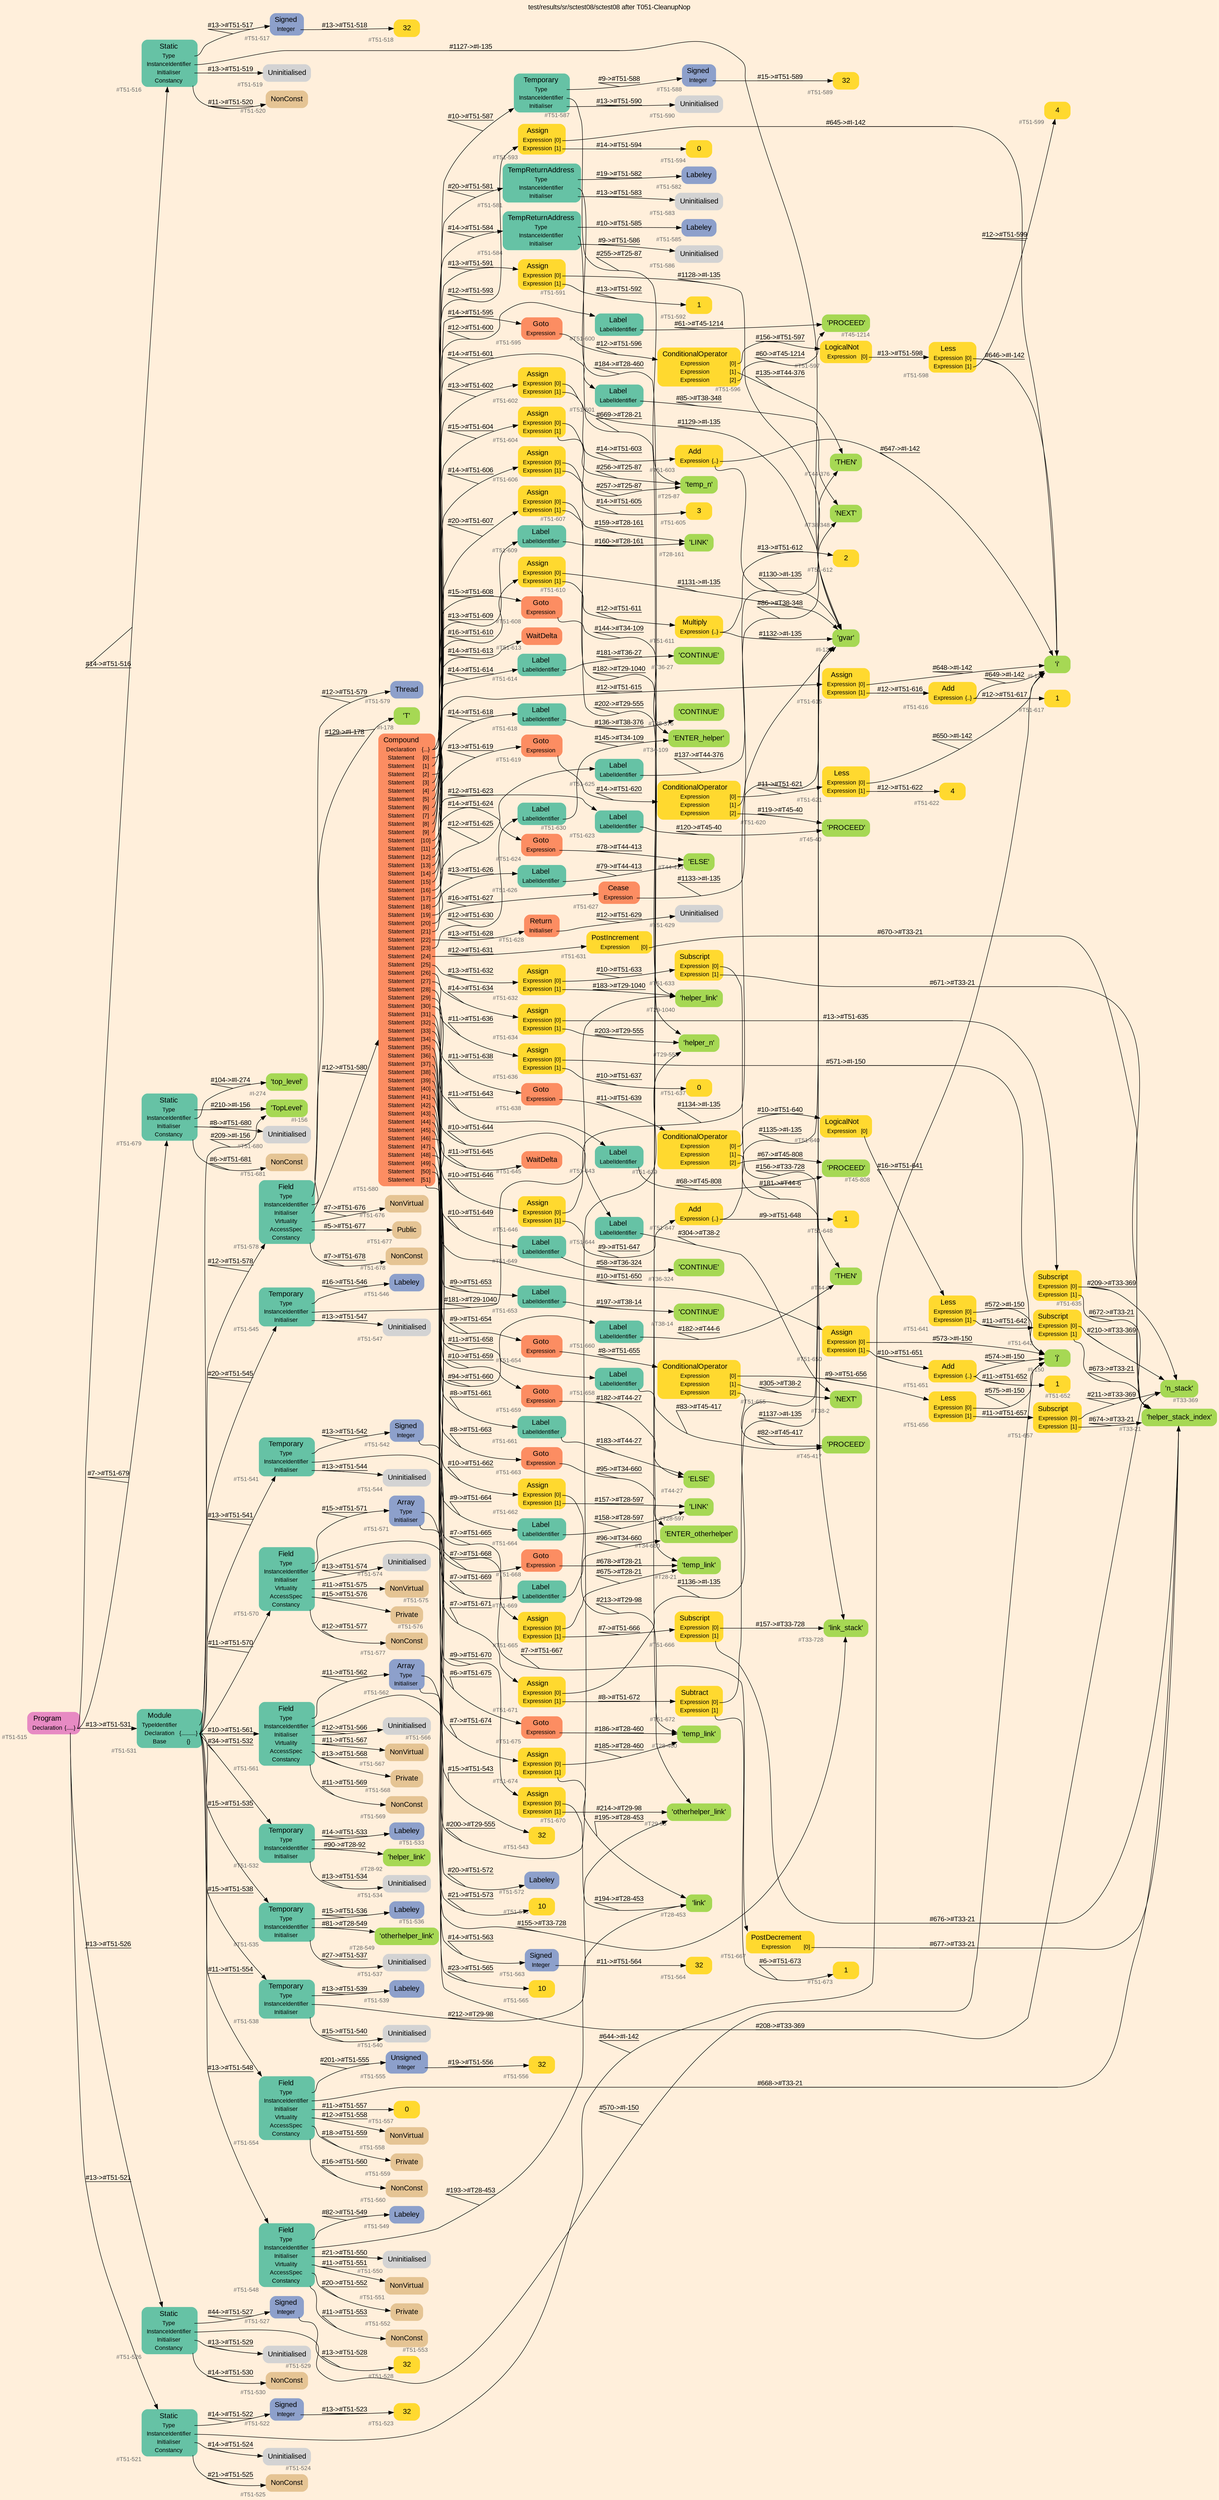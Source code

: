 digraph "test/results/sr/sctest08/sctest08 after T051-CleanupNop" {
label = "test/results/sr/sctest08/sctest08 after T051-CleanupNop"
labelloc = t
graph [
    rankdir = "LR"
    ranksep = 0.3
    bgcolor = antiquewhite1
    color = black
    fontcolor = black
    fontname = "Arial"
];
node [
    fontname = "Arial"
];
edge [
    fontname = "Arial"
];

// -------------------- node figure --------------------
// -------- block #T51-515 ----------
"#T51-515" [
    fillcolor = "/set28/4"
    xlabel = "#T51-515"
    fontsize = "12"
    fontcolor = grey40
    shape = "plaintext"
    label = <<TABLE BORDER="0" CELLBORDER="0" CELLSPACING="0">
     <TR><TD><FONT COLOR="black" POINT-SIZE="15">Program</FONT></TD></TR>
     <TR><TD><FONT COLOR="black" POINT-SIZE="12">Declaration</FONT></TD><TD PORT="port0"><FONT COLOR="black" POINT-SIZE="12">{.....}</FONT></TD></TR>
    </TABLE>>
    style = "rounded,filled"
];

// -------- block #T51-516 ----------
"#T51-516" [
    fillcolor = "/set28/1"
    xlabel = "#T51-516"
    fontsize = "12"
    fontcolor = grey40
    shape = "plaintext"
    label = <<TABLE BORDER="0" CELLBORDER="0" CELLSPACING="0">
     <TR><TD><FONT COLOR="black" POINT-SIZE="15">Static</FONT></TD></TR>
     <TR><TD><FONT COLOR="black" POINT-SIZE="12">Type</FONT></TD><TD PORT="port0"></TD></TR>
     <TR><TD><FONT COLOR="black" POINT-SIZE="12">InstanceIdentifier</FONT></TD><TD PORT="port1"></TD></TR>
     <TR><TD><FONT COLOR="black" POINT-SIZE="12">Initialiser</FONT></TD><TD PORT="port2"></TD></TR>
     <TR><TD><FONT COLOR="black" POINT-SIZE="12">Constancy</FONT></TD><TD PORT="port3"></TD></TR>
    </TABLE>>
    style = "rounded,filled"
];

// -------- block #T51-517 ----------
"#T51-517" [
    fillcolor = "/set28/3"
    xlabel = "#T51-517"
    fontsize = "12"
    fontcolor = grey40
    shape = "plaintext"
    label = <<TABLE BORDER="0" CELLBORDER="0" CELLSPACING="0">
     <TR><TD><FONT COLOR="black" POINT-SIZE="15">Signed</FONT></TD></TR>
     <TR><TD><FONT COLOR="black" POINT-SIZE="12">Integer</FONT></TD><TD PORT="port0"></TD></TR>
    </TABLE>>
    style = "rounded,filled"
];

// -------- block #T51-518 ----------
"#T51-518" [
    fillcolor = "/set28/6"
    xlabel = "#T51-518"
    fontsize = "12"
    fontcolor = grey40
    shape = "plaintext"
    label = <<TABLE BORDER="0" CELLBORDER="0" CELLSPACING="0">
     <TR><TD><FONT COLOR="black" POINT-SIZE="15">32</FONT></TD></TR>
    </TABLE>>
    style = "rounded,filled"
];

// -------- block #I-135 ----------
"#I-135" [
    fillcolor = "/set28/5"
    xlabel = "#I-135"
    fontsize = "12"
    fontcolor = grey40
    shape = "plaintext"
    label = <<TABLE BORDER="0" CELLBORDER="0" CELLSPACING="0">
     <TR><TD><FONT COLOR="black" POINT-SIZE="15">'gvar'</FONT></TD></TR>
    </TABLE>>
    style = "rounded,filled"
];

// -------- block #T51-519 ----------
"#T51-519" [
    xlabel = "#T51-519"
    fontsize = "12"
    fontcolor = grey40
    shape = "plaintext"
    label = <<TABLE BORDER="0" CELLBORDER="0" CELLSPACING="0">
     <TR><TD><FONT COLOR="black" POINT-SIZE="15">Uninitialised</FONT></TD></TR>
    </TABLE>>
    style = "rounded,filled"
];

// -------- block #T51-520 ----------
"#T51-520" [
    fillcolor = "/set28/7"
    xlabel = "#T51-520"
    fontsize = "12"
    fontcolor = grey40
    shape = "plaintext"
    label = <<TABLE BORDER="0" CELLBORDER="0" CELLSPACING="0">
     <TR><TD><FONT COLOR="black" POINT-SIZE="15">NonConst</FONT></TD></TR>
    </TABLE>>
    style = "rounded,filled"
];

// -------- block #T51-521 ----------
"#T51-521" [
    fillcolor = "/set28/1"
    xlabel = "#T51-521"
    fontsize = "12"
    fontcolor = grey40
    shape = "plaintext"
    label = <<TABLE BORDER="0" CELLBORDER="0" CELLSPACING="0">
     <TR><TD><FONT COLOR="black" POINT-SIZE="15">Static</FONT></TD></TR>
     <TR><TD><FONT COLOR="black" POINT-SIZE="12">Type</FONT></TD><TD PORT="port0"></TD></TR>
     <TR><TD><FONT COLOR="black" POINT-SIZE="12">InstanceIdentifier</FONT></TD><TD PORT="port1"></TD></TR>
     <TR><TD><FONT COLOR="black" POINT-SIZE="12">Initialiser</FONT></TD><TD PORT="port2"></TD></TR>
     <TR><TD><FONT COLOR="black" POINT-SIZE="12">Constancy</FONT></TD><TD PORT="port3"></TD></TR>
    </TABLE>>
    style = "rounded,filled"
];

// -------- block #T51-522 ----------
"#T51-522" [
    fillcolor = "/set28/3"
    xlabel = "#T51-522"
    fontsize = "12"
    fontcolor = grey40
    shape = "plaintext"
    label = <<TABLE BORDER="0" CELLBORDER="0" CELLSPACING="0">
     <TR><TD><FONT COLOR="black" POINT-SIZE="15">Signed</FONT></TD></TR>
     <TR><TD><FONT COLOR="black" POINT-SIZE="12">Integer</FONT></TD><TD PORT="port0"></TD></TR>
    </TABLE>>
    style = "rounded,filled"
];

// -------- block #T51-523 ----------
"#T51-523" [
    fillcolor = "/set28/6"
    xlabel = "#T51-523"
    fontsize = "12"
    fontcolor = grey40
    shape = "plaintext"
    label = <<TABLE BORDER="0" CELLBORDER="0" CELLSPACING="0">
     <TR><TD><FONT COLOR="black" POINT-SIZE="15">32</FONT></TD></TR>
    </TABLE>>
    style = "rounded,filled"
];

// -------- block #I-142 ----------
"#I-142" [
    fillcolor = "/set28/5"
    xlabel = "#I-142"
    fontsize = "12"
    fontcolor = grey40
    shape = "plaintext"
    label = <<TABLE BORDER="0" CELLBORDER="0" CELLSPACING="0">
     <TR><TD><FONT COLOR="black" POINT-SIZE="15">'i'</FONT></TD></TR>
    </TABLE>>
    style = "rounded,filled"
];

// -------- block #T51-524 ----------
"#T51-524" [
    xlabel = "#T51-524"
    fontsize = "12"
    fontcolor = grey40
    shape = "plaintext"
    label = <<TABLE BORDER="0" CELLBORDER="0" CELLSPACING="0">
     <TR><TD><FONT COLOR="black" POINT-SIZE="15">Uninitialised</FONT></TD></TR>
    </TABLE>>
    style = "rounded,filled"
];

// -------- block #T51-525 ----------
"#T51-525" [
    fillcolor = "/set28/7"
    xlabel = "#T51-525"
    fontsize = "12"
    fontcolor = grey40
    shape = "plaintext"
    label = <<TABLE BORDER="0" CELLBORDER="0" CELLSPACING="0">
     <TR><TD><FONT COLOR="black" POINT-SIZE="15">NonConst</FONT></TD></TR>
    </TABLE>>
    style = "rounded,filled"
];

// -------- block #T51-526 ----------
"#T51-526" [
    fillcolor = "/set28/1"
    xlabel = "#T51-526"
    fontsize = "12"
    fontcolor = grey40
    shape = "plaintext"
    label = <<TABLE BORDER="0" CELLBORDER="0" CELLSPACING="0">
     <TR><TD><FONT COLOR="black" POINT-SIZE="15">Static</FONT></TD></TR>
     <TR><TD><FONT COLOR="black" POINT-SIZE="12">Type</FONT></TD><TD PORT="port0"></TD></TR>
     <TR><TD><FONT COLOR="black" POINT-SIZE="12">InstanceIdentifier</FONT></TD><TD PORT="port1"></TD></TR>
     <TR><TD><FONT COLOR="black" POINT-SIZE="12">Initialiser</FONT></TD><TD PORT="port2"></TD></TR>
     <TR><TD><FONT COLOR="black" POINT-SIZE="12">Constancy</FONT></TD><TD PORT="port3"></TD></TR>
    </TABLE>>
    style = "rounded,filled"
];

// -------- block #T51-527 ----------
"#T51-527" [
    fillcolor = "/set28/3"
    xlabel = "#T51-527"
    fontsize = "12"
    fontcolor = grey40
    shape = "plaintext"
    label = <<TABLE BORDER="0" CELLBORDER="0" CELLSPACING="0">
     <TR><TD><FONT COLOR="black" POINT-SIZE="15">Signed</FONT></TD></TR>
     <TR><TD><FONT COLOR="black" POINT-SIZE="12">Integer</FONT></TD><TD PORT="port0"></TD></TR>
    </TABLE>>
    style = "rounded,filled"
];

// -------- block #T51-528 ----------
"#T51-528" [
    fillcolor = "/set28/6"
    xlabel = "#T51-528"
    fontsize = "12"
    fontcolor = grey40
    shape = "plaintext"
    label = <<TABLE BORDER="0" CELLBORDER="0" CELLSPACING="0">
     <TR><TD><FONT COLOR="black" POINT-SIZE="15">32</FONT></TD></TR>
    </TABLE>>
    style = "rounded,filled"
];

// -------- block #I-150 ----------
"#I-150" [
    fillcolor = "/set28/5"
    xlabel = "#I-150"
    fontsize = "12"
    fontcolor = grey40
    shape = "plaintext"
    label = <<TABLE BORDER="0" CELLBORDER="0" CELLSPACING="0">
     <TR><TD><FONT COLOR="black" POINT-SIZE="15">'j'</FONT></TD></TR>
    </TABLE>>
    style = "rounded,filled"
];

// -------- block #T51-529 ----------
"#T51-529" [
    xlabel = "#T51-529"
    fontsize = "12"
    fontcolor = grey40
    shape = "plaintext"
    label = <<TABLE BORDER="0" CELLBORDER="0" CELLSPACING="0">
     <TR><TD><FONT COLOR="black" POINT-SIZE="15">Uninitialised</FONT></TD></TR>
    </TABLE>>
    style = "rounded,filled"
];

// -------- block #T51-530 ----------
"#T51-530" [
    fillcolor = "/set28/7"
    xlabel = "#T51-530"
    fontsize = "12"
    fontcolor = grey40
    shape = "plaintext"
    label = <<TABLE BORDER="0" CELLBORDER="0" CELLSPACING="0">
     <TR><TD><FONT COLOR="black" POINT-SIZE="15">NonConst</FONT></TD></TR>
    </TABLE>>
    style = "rounded,filled"
];

// -------- block #T51-531 ----------
"#T51-531" [
    fillcolor = "/set28/1"
    xlabel = "#T51-531"
    fontsize = "12"
    fontcolor = grey40
    shape = "plaintext"
    label = <<TABLE BORDER="0" CELLBORDER="0" CELLSPACING="0">
     <TR><TD><FONT COLOR="black" POINT-SIZE="15">Module</FONT></TD></TR>
     <TR><TD><FONT COLOR="black" POINT-SIZE="12">TypeIdentifier</FONT></TD><TD PORT="port0"></TD></TR>
     <TR><TD><FONT COLOR="black" POINT-SIZE="12">Declaration</FONT></TD><TD PORT="port1"><FONT COLOR="black" POINT-SIZE="12">{..........}</FONT></TD></TR>
     <TR><TD><FONT COLOR="black" POINT-SIZE="12">Base</FONT></TD><TD PORT="port2"><FONT COLOR="black" POINT-SIZE="12">{}</FONT></TD></TR>
    </TABLE>>
    style = "rounded,filled"
];

// -------- block #I-156 ----------
"#I-156" [
    fillcolor = "/set28/5"
    xlabel = "#I-156"
    fontsize = "12"
    fontcolor = grey40
    shape = "plaintext"
    label = <<TABLE BORDER="0" CELLBORDER="0" CELLSPACING="0">
     <TR><TD><FONT COLOR="black" POINT-SIZE="15">'TopLevel'</FONT></TD></TR>
    </TABLE>>
    style = "rounded,filled"
];

// -------- block #T51-532 ----------
"#T51-532" [
    fillcolor = "/set28/1"
    xlabel = "#T51-532"
    fontsize = "12"
    fontcolor = grey40
    shape = "plaintext"
    label = <<TABLE BORDER="0" CELLBORDER="0" CELLSPACING="0">
     <TR><TD><FONT COLOR="black" POINT-SIZE="15">Temporary</FONT></TD></TR>
     <TR><TD><FONT COLOR="black" POINT-SIZE="12">Type</FONT></TD><TD PORT="port0"></TD></TR>
     <TR><TD><FONT COLOR="black" POINT-SIZE="12">InstanceIdentifier</FONT></TD><TD PORT="port1"></TD></TR>
     <TR><TD><FONT COLOR="black" POINT-SIZE="12">Initialiser</FONT></TD><TD PORT="port2"></TD></TR>
    </TABLE>>
    style = "rounded,filled"
];

// -------- block #T51-533 ----------
"#T51-533" [
    fillcolor = "/set28/3"
    xlabel = "#T51-533"
    fontsize = "12"
    fontcolor = grey40
    shape = "plaintext"
    label = <<TABLE BORDER="0" CELLBORDER="0" CELLSPACING="0">
     <TR><TD><FONT COLOR="black" POINT-SIZE="15">Labeley</FONT></TD></TR>
    </TABLE>>
    style = "rounded,filled"
];

// -------- block #T28-92 ----------
"#T28-92" [
    fillcolor = "/set28/5"
    xlabel = "#T28-92"
    fontsize = "12"
    fontcolor = grey40
    shape = "plaintext"
    label = <<TABLE BORDER="0" CELLBORDER="0" CELLSPACING="0">
     <TR><TD><FONT COLOR="black" POINT-SIZE="15">'helper_link'</FONT></TD></TR>
    </TABLE>>
    style = "rounded,filled"
];

// -------- block #T51-534 ----------
"#T51-534" [
    xlabel = "#T51-534"
    fontsize = "12"
    fontcolor = grey40
    shape = "plaintext"
    label = <<TABLE BORDER="0" CELLBORDER="0" CELLSPACING="0">
     <TR><TD><FONT COLOR="black" POINT-SIZE="15">Uninitialised</FONT></TD></TR>
    </TABLE>>
    style = "rounded,filled"
];

// -------- block #T51-535 ----------
"#T51-535" [
    fillcolor = "/set28/1"
    xlabel = "#T51-535"
    fontsize = "12"
    fontcolor = grey40
    shape = "plaintext"
    label = <<TABLE BORDER="0" CELLBORDER="0" CELLSPACING="0">
     <TR><TD><FONT COLOR="black" POINT-SIZE="15">Temporary</FONT></TD></TR>
     <TR><TD><FONT COLOR="black" POINT-SIZE="12">Type</FONT></TD><TD PORT="port0"></TD></TR>
     <TR><TD><FONT COLOR="black" POINT-SIZE="12">InstanceIdentifier</FONT></TD><TD PORT="port1"></TD></TR>
     <TR><TD><FONT COLOR="black" POINT-SIZE="12">Initialiser</FONT></TD><TD PORT="port2"></TD></TR>
    </TABLE>>
    style = "rounded,filled"
];

// -------- block #T51-536 ----------
"#T51-536" [
    fillcolor = "/set28/3"
    xlabel = "#T51-536"
    fontsize = "12"
    fontcolor = grey40
    shape = "plaintext"
    label = <<TABLE BORDER="0" CELLBORDER="0" CELLSPACING="0">
     <TR><TD><FONT COLOR="black" POINT-SIZE="15">Labeley</FONT></TD></TR>
    </TABLE>>
    style = "rounded,filled"
];

// -------- block #T28-549 ----------
"#T28-549" [
    fillcolor = "/set28/5"
    xlabel = "#T28-549"
    fontsize = "12"
    fontcolor = grey40
    shape = "plaintext"
    label = <<TABLE BORDER="0" CELLBORDER="0" CELLSPACING="0">
     <TR><TD><FONT COLOR="black" POINT-SIZE="15">'otherhelper_link'</FONT></TD></TR>
    </TABLE>>
    style = "rounded,filled"
];

// -------- block #T51-537 ----------
"#T51-537" [
    xlabel = "#T51-537"
    fontsize = "12"
    fontcolor = grey40
    shape = "plaintext"
    label = <<TABLE BORDER="0" CELLBORDER="0" CELLSPACING="0">
     <TR><TD><FONT COLOR="black" POINT-SIZE="15">Uninitialised</FONT></TD></TR>
    </TABLE>>
    style = "rounded,filled"
];

// -------- block #T51-538 ----------
"#T51-538" [
    fillcolor = "/set28/1"
    xlabel = "#T51-538"
    fontsize = "12"
    fontcolor = grey40
    shape = "plaintext"
    label = <<TABLE BORDER="0" CELLBORDER="0" CELLSPACING="0">
     <TR><TD><FONT COLOR="black" POINT-SIZE="15">Temporary</FONT></TD></TR>
     <TR><TD><FONT COLOR="black" POINT-SIZE="12">Type</FONT></TD><TD PORT="port0"></TD></TR>
     <TR><TD><FONT COLOR="black" POINT-SIZE="12">InstanceIdentifier</FONT></TD><TD PORT="port1"></TD></TR>
     <TR><TD><FONT COLOR="black" POINT-SIZE="12">Initialiser</FONT></TD><TD PORT="port2"></TD></TR>
    </TABLE>>
    style = "rounded,filled"
];

// -------- block #T51-539 ----------
"#T51-539" [
    fillcolor = "/set28/3"
    xlabel = "#T51-539"
    fontsize = "12"
    fontcolor = grey40
    shape = "plaintext"
    label = <<TABLE BORDER="0" CELLBORDER="0" CELLSPACING="0">
     <TR><TD><FONT COLOR="black" POINT-SIZE="15">Labeley</FONT></TD></TR>
    </TABLE>>
    style = "rounded,filled"
];

// -------- block #T29-98 ----------
"#T29-98" [
    fillcolor = "/set28/5"
    xlabel = "#T29-98"
    fontsize = "12"
    fontcolor = grey40
    shape = "plaintext"
    label = <<TABLE BORDER="0" CELLBORDER="0" CELLSPACING="0">
     <TR><TD><FONT COLOR="black" POINT-SIZE="15">'otherhelper_link'</FONT></TD></TR>
    </TABLE>>
    style = "rounded,filled"
];

// -------- block #T51-540 ----------
"#T51-540" [
    xlabel = "#T51-540"
    fontsize = "12"
    fontcolor = grey40
    shape = "plaintext"
    label = <<TABLE BORDER="0" CELLBORDER="0" CELLSPACING="0">
     <TR><TD><FONT COLOR="black" POINT-SIZE="15">Uninitialised</FONT></TD></TR>
    </TABLE>>
    style = "rounded,filled"
];

// -------- block #T51-541 ----------
"#T51-541" [
    fillcolor = "/set28/1"
    xlabel = "#T51-541"
    fontsize = "12"
    fontcolor = grey40
    shape = "plaintext"
    label = <<TABLE BORDER="0" CELLBORDER="0" CELLSPACING="0">
     <TR><TD><FONT COLOR="black" POINT-SIZE="15">Temporary</FONT></TD></TR>
     <TR><TD><FONT COLOR="black" POINT-SIZE="12">Type</FONT></TD><TD PORT="port0"></TD></TR>
     <TR><TD><FONT COLOR="black" POINT-SIZE="12">InstanceIdentifier</FONT></TD><TD PORT="port1"></TD></TR>
     <TR><TD><FONT COLOR="black" POINT-SIZE="12">Initialiser</FONT></TD><TD PORT="port2"></TD></TR>
    </TABLE>>
    style = "rounded,filled"
];

// -------- block #T51-542 ----------
"#T51-542" [
    fillcolor = "/set28/3"
    xlabel = "#T51-542"
    fontsize = "12"
    fontcolor = grey40
    shape = "plaintext"
    label = <<TABLE BORDER="0" CELLBORDER="0" CELLSPACING="0">
     <TR><TD><FONT COLOR="black" POINT-SIZE="15">Signed</FONT></TD></TR>
     <TR><TD><FONT COLOR="black" POINT-SIZE="12">Integer</FONT></TD><TD PORT="port0"></TD></TR>
    </TABLE>>
    style = "rounded,filled"
];

// -------- block #T51-543 ----------
"#T51-543" [
    fillcolor = "/set28/6"
    xlabel = "#T51-543"
    fontsize = "12"
    fontcolor = grey40
    shape = "plaintext"
    label = <<TABLE BORDER="0" CELLBORDER="0" CELLSPACING="0">
     <TR><TD><FONT COLOR="black" POINT-SIZE="15">32</FONT></TD></TR>
    </TABLE>>
    style = "rounded,filled"
];

// -------- block #T29-555 ----------
"#T29-555" [
    fillcolor = "/set28/5"
    xlabel = "#T29-555"
    fontsize = "12"
    fontcolor = grey40
    shape = "plaintext"
    label = <<TABLE BORDER="0" CELLBORDER="0" CELLSPACING="0">
     <TR><TD><FONT COLOR="black" POINT-SIZE="15">'helper_n'</FONT></TD></TR>
    </TABLE>>
    style = "rounded,filled"
];

// -------- block #T51-544 ----------
"#T51-544" [
    xlabel = "#T51-544"
    fontsize = "12"
    fontcolor = grey40
    shape = "plaintext"
    label = <<TABLE BORDER="0" CELLBORDER="0" CELLSPACING="0">
     <TR><TD><FONT COLOR="black" POINT-SIZE="15">Uninitialised</FONT></TD></TR>
    </TABLE>>
    style = "rounded,filled"
];

// -------- block #T51-545 ----------
"#T51-545" [
    fillcolor = "/set28/1"
    xlabel = "#T51-545"
    fontsize = "12"
    fontcolor = grey40
    shape = "plaintext"
    label = <<TABLE BORDER="0" CELLBORDER="0" CELLSPACING="0">
     <TR><TD><FONT COLOR="black" POINT-SIZE="15">Temporary</FONT></TD></TR>
     <TR><TD><FONT COLOR="black" POINT-SIZE="12">Type</FONT></TD><TD PORT="port0"></TD></TR>
     <TR><TD><FONT COLOR="black" POINT-SIZE="12">InstanceIdentifier</FONT></TD><TD PORT="port1"></TD></TR>
     <TR><TD><FONT COLOR="black" POINT-SIZE="12">Initialiser</FONT></TD><TD PORT="port2"></TD></TR>
    </TABLE>>
    style = "rounded,filled"
];

// -------- block #T51-546 ----------
"#T51-546" [
    fillcolor = "/set28/3"
    xlabel = "#T51-546"
    fontsize = "12"
    fontcolor = grey40
    shape = "plaintext"
    label = <<TABLE BORDER="0" CELLBORDER="0" CELLSPACING="0">
     <TR><TD><FONT COLOR="black" POINT-SIZE="15">Labeley</FONT></TD></TR>
    </TABLE>>
    style = "rounded,filled"
];

// -------- block #T29-1040 ----------
"#T29-1040" [
    fillcolor = "/set28/5"
    xlabel = "#T29-1040"
    fontsize = "12"
    fontcolor = grey40
    shape = "plaintext"
    label = <<TABLE BORDER="0" CELLBORDER="0" CELLSPACING="0">
     <TR><TD><FONT COLOR="black" POINT-SIZE="15">'helper_link'</FONT></TD></TR>
    </TABLE>>
    style = "rounded,filled"
];

// -------- block #T51-547 ----------
"#T51-547" [
    xlabel = "#T51-547"
    fontsize = "12"
    fontcolor = grey40
    shape = "plaintext"
    label = <<TABLE BORDER="0" CELLBORDER="0" CELLSPACING="0">
     <TR><TD><FONT COLOR="black" POINT-SIZE="15">Uninitialised</FONT></TD></TR>
    </TABLE>>
    style = "rounded,filled"
];

// -------- block #T51-548 ----------
"#T51-548" [
    fillcolor = "/set28/1"
    xlabel = "#T51-548"
    fontsize = "12"
    fontcolor = grey40
    shape = "plaintext"
    label = <<TABLE BORDER="0" CELLBORDER="0" CELLSPACING="0">
     <TR><TD><FONT COLOR="black" POINT-SIZE="15">Field</FONT></TD></TR>
     <TR><TD><FONT COLOR="black" POINT-SIZE="12">Type</FONT></TD><TD PORT="port0"></TD></TR>
     <TR><TD><FONT COLOR="black" POINT-SIZE="12">InstanceIdentifier</FONT></TD><TD PORT="port1"></TD></TR>
     <TR><TD><FONT COLOR="black" POINT-SIZE="12">Initialiser</FONT></TD><TD PORT="port2"></TD></TR>
     <TR><TD><FONT COLOR="black" POINT-SIZE="12">Virtuality</FONT></TD><TD PORT="port3"></TD></TR>
     <TR><TD><FONT COLOR="black" POINT-SIZE="12">AccessSpec</FONT></TD><TD PORT="port4"></TD></TR>
     <TR><TD><FONT COLOR="black" POINT-SIZE="12">Constancy</FONT></TD><TD PORT="port5"></TD></TR>
    </TABLE>>
    style = "rounded,filled"
];

// -------- block #T51-549 ----------
"#T51-549" [
    fillcolor = "/set28/3"
    xlabel = "#T51-549"
    fontsize = "12"
    fontcolor = grey40
    shape = "plaintext"
    label = <<TABLE BORDER="0" CELLBORDER="0" CELLSPACING="0">
     <TR><TD><FONT COLOR="black" POINT-SIZE="15">Labeley</FONT></TD></TR>
    </TABLE>>
    style = "rounded,filled"
];

// -------- block #T28-453 ----------
"#T28-453" [
    fillcolor = "/set28/5"
    xlabel = "#T28-453"
    fontsize = "12"
    fontcolor = grey40
    shape = "plaintext"
    label = <<TABLE BORDER="0" CELLBORDER="0" CELLSPACING="0">
     <TR><TD><FONT COLOR="black" POINT-SIZE="15">'link'</FONT></TD></TR>
    </TABLE>>
    style = "rounded,filled"
];

// -------- block #T51-550 ----------
"#T51-550" [
    xlabel = "#T51-550"
    fontsize = "12"
    fontcolor = grey40
    shape = "plaintext"
    label = <<TABLE BORDER="0" CELLBORDER="0" CELLSPACING="0">
     <TR><TD><FONT COLOR="black" POINT-SIZE="15">Uninitialised</FONT></TD></TR>
    </TABLE>>
    style = "rounded,filled"
];

// -------- block #T51-551 ----------
"#T51-551" [
    fillcolor = "/set28/7"
    xlabel = "#T51-551"
    fontsize = "12"
    fontcolor = grey40
    shape = "plaintext"
    label = <<TABLE BORDER="0" CELLBORDER="0" CELLSPACING="0">
     <TR><TD><FONT COLOR="black" POINT-SIZE="15">NonVirtual</FONT></TD></TR>
    </TABLE>>
    style = "rounded,filled"
];

// -------- block #T51-552 ----------
"#T51-552" [
    fillcolor = "/set28/7"
    xlabel = "#T51-552"
    fontsize = "12"
    fontcolor = grey40
    shape = "plaintext"
    label = <<TABLE BORDER="0" CELLBORDER="0" CELLSPACING="0">
     <TR><TD><FONT COLOR="black" POINT-SIZE="15">Private</FONT></TD></TR>
    </TABLE>>
    style = "rounded,filled"
];

// -------- block #T51-553 ----------
"#T51-553" [
    fillcolor = "/set28/7"
    xlabel = "#T51-553"
    fontsize = "12"
    fontcolor = grey40
    shape = "plaintext"
    label = <<TABLE BORDER="0" CELLBORDER="0" CELLSPACING="0">
     <TR><TD><FONT COLOR="black" POINT-SIZE="15">NonConst</FONT></TD></TR>
    </TABLE>>
    style = "rounded,filled"
];

// -------- block #T51-554 ----------
"#T51-554" [
    fillcolor = "/set28/1"
    xlabel = "#T51-554"
    fontsize = "12"
    fontcolor = grey40
    shape = "plaintext"
    label = <<TABLE BORDER="0" CELLBORDER="0" CELLSPACING="0">
     <TR><TD><FONT COLOR="black" POINT-SIZE="15">Field</FONT></TD></TR>
     <TR><TD><FONT COLOR="black" POINT-SIZE="12">Type</FONT></TD><TD PORT="port0"></TD></TR>
     <TR><TD><FONT COLOR="black" POINT-SIZE="12">InstanceIdentifier</FONT></TD><TD PORT="port1"></TD></TR>
     <TR><TD><FONT COLOR="black" POINT-SIZE="12">Initialiser</FONT></TD><TD PORT="port2"></TD></TR>
     <TR><TD><FONT COLOR="black" POINT-SIZE="12">Virtuality</FONT></TD><TD PORT="port3"></TD></TR>
     <TR><TD><FONT COLOR="black" POINT-SIZE="12">AccessSpec</FONT></TD><TD PORT="port4"></TD></TR>
     <TR><TD><FONT COLOR="black" POINT-SIZE="12">Constancy</FONT></TD><TD PORT="port5"></TD></TR>
    </TABLE>>
    style = "rounded,filled"
];

// -------- block #T51-555 ----------
"#T51-555" [
    fillcolor = "/set28/3"
    xlabel = "#T51-555"
    fontsize = "12"
    fontcolor = grey40
    shape = "plaintext"
    label = <<TABLE BORDER="0" CELLBORDER="0" CELLSPACING="0">
     <TR><TD><FONT COLOR="black" POINT-SIZE="15">Unsigned</FONT></TD></TR>
     <TR><TD><FONT COLOR="black" POINT-SIZE="12">Integer</FONT></TD><TD PORT="port0"></TD></TR>
    </TABLE>>
    style = "rounded,filled"
];

// -------- block #T51-556 ----------
"#T51-556" [
    fillcolor = "/set28/6"
    xlabel = "#T51-556"
    fontsize = "12"
    fontcolor = grey40
    shape = "plaintext"
    label = <<TABLE BORDER="0" CELLBORDER="0" CELLSPACING="0">
     <TR><TD><FONT COLOR="black" POINT-SIZE="15">32</FONT></TD></TR>
    </TABLE>>
    style = "rounded,filled"
];

// -------- block #T33-21 ----------
"#T33-21" [
    fillcolor = "/set28/5"
    xlabel = "#T33-21"
    fontsize = "12"
    fontcolor = grey40
    shape = "plaintext"
    label = <<TABLE BORDER="0" CELLBORDER="0" CELLSPACING="0">
     <TR><TD><FONT COLOR="black" POINT-SIZE="15">'helper_stack_index'</FONT></TD></TR>
    </TABLE>>
    style = "rounded,filled"
];

// -------- block #T51-557 ----------
"#T51-557" [
    fillcolor = "/set28/6"
    xlabel = "#T51-557"
    fontsize = "12"
    fontcolor = grey40
    shape = "plaintext"
    label = <<TABLE BORDER="0" CELLBORDER="0" CELLSPACING="0">
     <TR><TD><FONT COLOR="black" POINT-SIZE="15">0</FONT></TD></TR>
    </TABLE>>
    style = "rounded,filled"
];

// -------- block #T51-558 ----------
"#T51-558" [
    fillcolor = "/set28/7"
    xlabel = "#T51-558"
    fontsize = "12"
    fontcolor = grey40
    shape = "plaintext"
    label = <<TABLE BORDER="0" CELLBORDER="0" CELLSPACING="0">
     <TR><TD><FONT COLOR="black" POINT-SIZE="15">NonVirtual</FONT></TD></TR>
    </TABLE>>
    style = "rounded,filled"
];

// -------- block #T51-559 ----------
"#T51-559" [
    fillcolor = "/set28/7"
    xlabel = "#T51-559"
    fontsize = "12"
    fontcolor = grey40
    shape = "plaintext"
    label = <<TABLE BORDER="0" CELLBORDER="0" CELLSPACING="0">
     <TR><TD><FONT COLOR="black" POINT-SIZE="15">Private</FONT></TD></TR>
    </TABLE>>
    style = "rounded,filled"
];

// -------- block #T51-560 ----------
"#T51-560" [
    fillcolor = "/set28/7"
    xlabel = "#T51-560"
    fontsize = "12"
    fontcolor = grey40
    shape = "plaintext"
    label = <<TABLE BORDER="0" CELLBORDER="0" CELLSPACING="0">
     <TR><TD><FONT COLOR="black" POINT-SIZE="15">NonConst</FONT></TD></TR>
    </TABLE>>
    style = "rounded,filled"
];

// -------- block #T51-561 ----------
"#T51-561" [
    fillcolor = "/set28/1"
    xlabel = "#T51-561"
    fontsize = "12"
    fontcolor = grey40
    shape = "plaintext"
    label = <<TABLE BORDER="0" CELLBORDER="0" CELLSPACING="0">
     <TR><TD><FONT COLOR="black" POINT-SIZE="15">Field</FONT></TD></TR>
     <TR><TD><FONT COLOR="black" POINT-SIZE="12">Type</FONT></TD><TD PORT="port0"></TD></TR>
     <TR><TD><FONT COLOR="black" POINT-SIZE="12">InstanceIdentifier</FONT></TD><TD PORT="port1"></TD></TR>
     <TR><TD><FONT COLOR="black" POINT-SIZE="12">Initialiser</FONT></TD><TD PORT="port2"></TD></TR>
     <TR><TD><FONT COLOR="black" POINT-SIZE="12">Virtuality</FONT></TD><TD PORT="port3"></TD></TR>
     <TR><TD><FONT COLOR="black" POINT-SIZE="12">AccessSpec</FONT></TD><TD PORT="port4"></TD></TR>
     <TR><TD><FONT COLOR="black" POINT-SIZE="12">Constancy</FONT></TD><TD PORT="port5"></TD></TR>
    </TABLE>>
    style = "rounded,filled"
];

// -------- block #T51-562 ----------
"#T51-562" [
    fillcolor = "/set28/3"
    xlabel = "#T51-562"
    fontsize = "12"
    fontcolor = grey40
    shape = "plaintext"
    label = <<TABLE BORDER="0" CELLBORDER="0" CELLSPACING="0">
     <TR><TD><FONT COLOR="black" POINT-SIZE="15">Array</FONT></TD></TR>
     <TR><TD><FONT COLOR="black" POINT-SIZE="12">Type</FONT></TD><TD PORT="port0"></TD></TR>
     <TR><TD><FONT COLOR="black" POINT-SIZE="12">Initialiser</FONT></TD><TD PORT="port1"></TD></TR>
    </TABLE>>
    style = "rounded,filled"
];

// -------- block #T51-563 ----------
"#T51-563" [
    fillcolor = "/set28/3"
    xlabel = "#T51-563"
    fontsize = "12"
    fontcolor = grey40
    shape = "plaintext"
    label = <<TABLE BORDER="0" CELLBORDER="0" CELLSPACING="0">
     <TR><TD><FONT COLOR="black" POINT-SIZE="15">Signed</FONT></TD></TR>
     <TR><TD><FONT COLOR="black" POINT-SIZE="12">Integer</FONT></TD><TD PORT="port0"></TD></TR>
    </TABLE>>
    style = "rounded,filled"
];

// -------- block #T51-564 ----------
"#T51-564" [
    fillcolor = "/set28/6"
    xlabel = "#T51-564"
    fontsize = "12"
    fontcolor = grey40
    shape = "plaintext"
    label = <<TABLE BORDER="0" CELLBORDER="0" CELLSPACING="0">
     <TR><TD><FONT COLOR="black" POINT-SIZE="15">32</FONT></TD></TR>
    </TABLE>>
    style = "rounded,filled"
];

// -------- block #T51-565 ----------
"#T51-565" [
    fillcolor = "/set28/6"
    xlabel = "#T51-565"
    fontsize = "12"
    fontcolor = grey40
    shape = "plaintext"
    label = <<TABLE BORDER="0" CELLBORDER="0" CELLSPACING="0">
     <TR><TD><FONT COLOR="black" POINT-SIZE="15">10</FONT></TD></TR>
    </TABLE>>
    style = "rounded,filled"
];

// -------- block #T33-369 ----------
"#T33-369" [
    fillcolor = "/set28/5"
    xlabel = "#T33-369"
    fontsize = "12"
    fontcolor = grey40
    shape = "plaintext"
    label = <<TABLE BORDER="0" CELLBORDER="0" CELLSPACING="0">
     <TR><TD><FONT COLOR="black" POINT-SIZE="15">'n_stack'</FONT></TD></TR>
    </TABLE>>
    style = "rounded,filled"
];

// -------- block #T51-566 ----------
"#T51-566" [
    xlabel = "#T51-566"
    fontsize = "12"
    fontcolor = grey40
    shape = "plaintext"
    label = <<TABLE BORDER="0" CELLBORDER="0" CELLSPACING="0">
     <TR><TD><FONT COLOR="black" POINT-SIZE="15">Uninitialised</FONT></TD></TR>
    </TABLE>>
    style = "rounded,filled"
];

// -------- block #T51-567 ----------
"#T51-567" [
    fillcolor = "/set28/7"
    xlabel = "#T51-567"
    fontsize = "12"
    fontcolor = grey40
    shape = "plaintext"
    label = <<TABLE BORDER="0" CELLBORDER="0" CELLSPACING="0">
     <TR><TD><FONT COLOR="black" POINT-SIZE="15">NonVirtual</FONT></TD></TR>
    </TABLE>>
    style = "rounded,filled"
];

// -------- block #T51-568 ----------
"#T51-568" [
    fillcolor = "/set28/7"
    xlabel = "#T51-568"
    fontsize = "12"
    fontcolor = grey40
    shape = "plaintext"
    label = <<TABLE BORDER="0" CELLBORDER="0" CELLSPACING="0">
     <TR><TD><FONT COLOR="black" POINT-SIZE="15">Private</FONT></TD></TR>
    </TABLE>>
    style = "rounded,filled"
];

// -------- block #T51-569 ----------
"#T51-569" [
    fillcolor = "/set28/7"
    xlabel = "#T51-569"
    fontsize = "12"
    fontcolor = grey40
    shape = "plaintext"
    label = <<TABLE BORDER="0" CELLBORDER="0" CELLSPACING="0">
     <TR><TD><FONT COLOR="black" POINT-SIZE="15">NonConst</FONT></TD></TR>
    </TABLE>>
    style = "rounded,filled"
];

// -------- block #T51-570 ----------
"#T51-570" [
    fillcolor = "/set28/1"
    xlabel = "#T51-570"
    fontsize = "12"
    fontcolor = grey40
    shape = "plaintext"
    label = <<TABLE BORDER="0" CELLBORDER="0" CELLSPACING="0">
     <TR><TD><FONT COLOR="black" POINT-SIZE="15">Field</FONT></TD></TR>
     <TR><TD><FONT COLOR="black" POINT-SIZE="12">Type</FONT></TD><TD PORT="port0"></TD></TR>
     <TR><TD><FONT COLOR="black" POINT-SIZE="12">InstanceIdentifier</FONT></TD><TD PORT="port1"></TD></TR>
     <TR><TD><FONT COLOR="black" POINT-SIZE="12">Initialiser</FONT></TD><TD PORT="port2"></TD></TR>
     <TR><TD><FONT COLOR="black" POINT-SIZE="12">Virtuality</FONT></TD><TD PORT="port3"></TD></TR>
     <TR><TD><FONT COLOR="black" POINT-SIZE="12">AccessSpec</FONT></TD><TD PORT="port4"></TD></TR>
     <TR><TD><FONT COLOR="black" POINT-SIZE="12">Constancy</FONT></TD><TD PORT="port5"></TD></TR>
    </TABLE>>
    style = "rounded,filled"
];

// -------- block #T51-571 ----------
"#T51-571" [
    fillcolor = "/set28/3"
    xlabel = "#T51-571"
    fontsize = "12"
    fontcolor = grey40
    shape = "plaintext"
    label = <<TABLE BORDER="0" CELLBORDER="0" CELLSPACING="0">
     <TR><TD><FONT COLOR="black" POINT-SIZE="15">Array</FONT></TD></TR>
     <TR><TD><FONT COLOR="black" POINT-SIZE="12">Type</FONT></TD><TD PORT="port0"></TD></TR>
     <TR><TD><FONT COLOR="black" POINT-SIZE="12">Initialiser</FONT></TD><TD PORT="port1"></TD></TR>
    </TABLE>>
    style = "rounded,filled"
];

// -------- block #T51-572 ----------
"#T51-572" [
    fillcolor = "/set28/3"
    xlabel = "#T51-572"
    fontsize = "12"
    fontcolor = grey40
    shape = "plaintext"
    label = <<TABLE BORDER="0" CELLBORDER="0" CELLSPACING="0">
     <TR><TD><FONT COLOR="black" POINT-SIZE="15">Labeley</FONT></TD></TR>
    </TABLE>>
    style = "rounded,filled"
];

// -------- block #T51-573 ----------
"#T51-573" [
    fillcolor = "/set28/6"
    xlabel = "#T51-573"
    fontsize = "12"
    fontcolor = grey40
    shape = "plaintext"
    label = <<TABLE BORDER="0" CELLBORDER="0" CELLSPACING="0">
     <TR><TD><FONT COLOR="black" POINT-SIZE="15">10</FONT></TD></TR>
    </TABLE>>
    style = "rounded,filled"
];

// -------- block #T33-728 ----------
"#T33-728" [
    fillcolor = "/set28/5"
    xlabel = "#T33-728"
    fontsize = "12"
    fontcolor = grey40
    shape = "plaintext"
    label = <<TABLE BORDER="0" CELLBORDER="0" CELLSPACING="0">
     <TR><TD><FONT COLOR="black" POINT-SIZE="15">'link_stack'</FONT></TD></TR>
    </TABLE>>
    style = "rounded,filled"
];

// -------- block #T51-574 ----------
"#T51-574" [
    xlabel = "#T51-574"
    fontsize = "12"
    fontcolor = grey40
    shape = "plaintext"
    label = <<TABLE BORDER="0" CELLBORDER="0" CELLSPACING="0">
     <TR><TD><FONT COLOR="black" POINT-SIZE="15">Uninitialised</FONT></TD></TR>
    </TABLE>>
    style = "rounded,filled"
];

// -------- block #T51-575 ----------
"#T51-575" [
    fillcolor = "/set28/7"
    xlabel = "#T51-575"
    fontsize = "12"
    fontcolor = grey40
    shape = "plaintext"
    label = <<TABLE BORDER="0" CELLBORDER="0" CELLSPACING="0">
     <TR><TD><FONT COLOR="black" POINT-SIZE="15">NonVirtual</FONT></TD></TR>
    </TABLE>>
    style = "rounded,filled"
];

// -------- block #T51-576 ----------
"#T51-576" [
    fillcolor = "/set28/7"
    xlabel = "#T51-576"
    fontsize = "12"
    fontcolor = grey40
    shape = "plaintext"
    label = <<TABLE BORDER="0" CELLBORDER="0" CELLSPACING="0">
     <TR><TD><FONT COLOR="black" POINT-SIZE="15">Private</FONT></TD></TR>
    </TABLE>>
    style = "rounded,filled"
];

// -------- block #T51-577 ----------
"#T51-577" [
    fillcolor = "/set28/7"
    xlabel = "#T51-577"
    fontsize = "12"
    fontcolor = grey40
    shape = "plaintext"
    label = <<TABLE BORDER="0" CELLBORDER="0" CELLSPACING="0">
     <TR><TD><FONT COLOR="black" POINT-SIZE="15">NonConst</FONT></TD></TR>
    </TABLE>>
    style = "rounded,filled"
];

// -------- block #T51-578 ----------
"#T51-578" [
    fillcolor = "/set28/1"
    xlabel = "#T51-578"
    fontsize = "12"
    fontcolor = grey40
    shape = "plaintext"
    label = <<TABLE BORDER="0" CELLBORDER="0" CELLSPACING="0">
     <TR><TD><FONT COLOR="black" POINT-SIZE="15">Field</FONT></TD></TR>
     <TR><TD><FONT COLOR="black" POINT-SIZE="12">Type</FONT></TD><TD PORT="port0"></TD></TR>
     <TR><TD><FONT COLOR="black" POINT-SIZE="12">InstanceIdentifier</FONT></TD><TD PORT="port1"></TD></TR>
     <TR><TD><FONT COLOR="black" POINT-SIZE="12">Initialiser</FONT></TD><TD PORT="port2"></TD></TR>
     <TR><TD><FONT COLOR="black" POINT-SIZE="12">Virtuality</FONT></TD><TD PORT="port3"></TD></TR>
     <TR><TD><FONT COLOR="black" POINT-SIZE="12">AccessSpec</FONT></TD><TD PORT="port4"></TD></TR>
     <TR><TD><FONT COLOR="black" POINT-SIZE="12">Constancy</FONT></TD><TD PORT="port5"></TD></TR>
    </TABLE>>
    style = "rounded,filled"
];

// -------- block #T51-579 ----------
"#T51-579" [
    fillcolor = "/set28/3"
    xlabel = "#T51-579"
    fontsize = "12"
    fontcolor = grey40
    shape = "plaintext"
    label = <<TABLE BORDER="0" CELLBORDER="0" CELLSPACING="0">
     <TR><TD><FONT COLOR="black" POINT-SIZE="15">Thread</FONT></TD></TR>
    </TABLE>>
    style = "rounded,filled"
];

// -------- block #I-178 ----------
"#I-178" [
    fillcolor = "/set28/5"
    xlabel = "#I-178"
    fontsize = "12"
    fontcolor = grey40
    shape = "plaintext"
    label = <<TABLE BORDER="0" CELLBORDER="0" CELLSPACING="0">
     <TR><TD><FONT COLOR="black" POINT-SIZE="15">'T'</FONT></TD></TR>
    </TABLE>>
    style = "rounded,filled"
];

// -------- block #T51-580 ----------
"#T51-580" [
    fillcolor = "/set28/2"
    xlabel = "#T51-580"
    fontsize = "12"
    fontcolor = grey40
    shape = "plaintext"
    label = <<TABLE BORDER="0" CELLBORDER="0" CELLSPACING="0">
     <TR><TD><FONT COLOR="black" POINT-SIZE="15">Compound</FONT></TD></TR>
     <TR><TD><FONT COLOR="black" POINT-SIZE="12">Declaration</FONT></TD><TD PORT="port0"><FONT COLOR="black" POINT-SIZE="12">{...}</FONT></TD></TR>
     <TR><TD><FONT COLOR="black" POINT-SIZE="12">Statement</FONT></TD><TD PORT="port1"><FONT COLOR="black" POINT-SIZE="12">[0]</FONT></TD></TR>
     <TR><TD><FONT COLOR="black" POINT-SIZE="12">Statement</FONT></TD><TD PORT="port2"><FONT COLOR="black" POINT-SIZE="12">[1]</FONT></TD></TR>
     <TR><TD><FONT COLOR="black" POINT-SIZE="12">Statement</FONT></TD><TD PORT="port3"><FONT COLOR="black" POINT-SIZE="12">[2]</FONT></TD></TR>
     <TR><TD><FONT COLOR="black" POINT-SIZE="12">Statement</FONT></TD><TD PORT="port4"><FONT COLOR="black" POINT-SIZE="12">[3]</FONT></TD></TR>
     <TR><TD><FONT COLOR="black" POINT-SIZE="12">Statement</FONT></TD><TD PORT="port5"><FONT COLOR="black" POINT-SIZE="12">[4]</FONT></TD></TR>
     <TR><TD><FONT COLOR="black" POINT-SIZE="12">Statement</FONT></TD><TD PORT="port6"><FONT COLOR="black" POINT-SIZE="12">[5]</FONT></TD></TR>
     <TR><TD><FONT COLOR="black" POINT-SIZE="12">Statement</FONT></TD><TD PORT="port7"><FONT COLOR="black" POINT-SIZE="12">[6]</FONT></TD></TR>
     <TR><TD><FONT COLOR="black" POINT-SIZE="12">Statement</FONT></TD><TD PORT="port8"><FONT COLOR="black" POINT-SIZE="12">[7]</FONT></TD></TR>
     <TR><TD><FONT COLOR="black" POINT-SIZE="12">Statement</FONT></TD><TD PORT="port9"><FONT COLOR="black" POINT-SIZE="12">[8]</FONT></TD></TR>
     <TR><TD><FONT COLOR="black" POINT-SIZE="12">Statement</FONT></TD><TD PORT="port10"><FONT COLOR="black" POINT-SIZE="12">[9]</FONT></TD></TR>
     <TR><TD><FONT COLOR="black" POINT-SIZE="12">Statement</FONT></TD><TD PORT="port11"><FONT COLOR="black" POINT-SIZE="12">[10]</FONT></TD></TR>
     <TR><TD><FONT COLOR="black" POINT-SIZE="12">Statement</FONT></TD><TD PORT="port12"><FONT COLOR="black" POINT-SIZE="12">[11]</FONT></TD></TR>
     <TR><TD><FONT COLOR="black" POINT-SIZE="12">Statement</FONT></TD><TD PORT="port13"><FONT COLOR="black" POINT-SIZE="12">[12]</FONT></TD></TR>
     <TR><TD><FONT COLOR="black" POINT-SIZE="12">Statement</FONT></TD><TD PORT="port14"><FONT COLOR="black" POINT-SIZE="12">[13]</FONT></TD></TR>
     <TR><TD><FONT COLOR="black" POINT-SIZE="12">Statement</FONT></TD><TD PORT="port15"><FONT COLOR="black" POINT-SIZE="12">[14]</FONT></TD></TR>
     <TR><TD><FONT COLOR="black" POINT-SIZE="12">Statement</FONT></TD><TD PORT="port16"><FONT COLOR="black" POINT-SIZE="12">[15]</FONT></TD></TR>
     <TR><TD><FONT COLOR="black" POINT-SIZE="12">Statement</FONT></TD><TD PORT="port17"><FONT COLOR="black" POINT-SIZE="12">[16]</FONT></TD></TR>
     <TR><TD><FONT COLOR="black" POINT-SIZE="12">Statement</FONT></TD><TD PORT="port18"><FONT COLOR="black" POINT-SIZE="12">[17]</FONT></TD></TR>
     <TR><TD><FONT COLOR="black" POINT-SIZE="12">Statement</FONT></TD><TD PORT="port19"><FONT COLOR="black" POINT-SIZE="12">[18]</FONT></TD></TR>
     <TR><TD><FONT COLOR="black" POINT-SIZE="12">Statement</FONT></TD><TD PORT="port20"><FONT COLOR="black" POINT-SIZE="12">[19]</FONT></TD></TR>
     <TR><TD><FONT COLOR="black" POINT-SIZE="12">Statement</FONT></TD><TD PORT="port21"><FONT COLOR="black" POINT-SIZE="12">[20]</FONT></TD></TR>
     <TR><TD><FONT COLOR="black" POINT-SIZE="12">Statement</FONT></TD><TD PORT="port22"><FONT COLOR="black" POINT-SIZE="12">[21]</FONT></TD></TR>
     <TR><TD><FONT COLOR="black" POINT-SIZE="12">Statement</FONT></TD><TD PORT="port23"><FONT COLOR="black" POINT-SIZE="12">[22]</FONT></TD></TR>
     <TR><TD><FONT COLOR="black" POINT-SIZE="12">Statement</FONT></TD><TD PORT="port24"><FONT COLOR="black" POINT-SIZE="12">[23]</FONT></TD></TR>
     <TR><TD><FONT COLOR="black" POINT-SIZE="12">Statement</FONT></TD><TD PORT="port25"><FONT COLOR="black" POINT-SIZE="12">[24]</FONT></TD></TR>
     <TR><TD><FONT COLOR="black" POINT-SIZE="12">Statement</FONT></TD><TD PORT="port26"><FONT COLOR="black" POINT-SIZE="12">[25]</FONT></TD></TR>
     <TR><TD><FONT COLOR="black" POINT-SIZE="12">Statement</FONT></TD><TD PORT="port27"><FONT COLOR="black" POINT-SIZE="12">[26]</FONT></TD></TR>
     <TR><TD><FONT COLOR="black" POINT-SIZE="12">Statement</FONT></TD><TD PORT="port28"><FONT COLOR="black" POINT-SIZE="12">[27]</FONT></TD></TR>
     <TR><TD><FONT COLOR="black" POINT-SIZE="12">Statement</FONT></TD><TD PORT="port29"><FONT COLOR="black" POINT-SIZE="12">[28]</FONT></TD></TR>
     <TR><TD><FONT COLOR="black" POINT-SIZE="12">Statement</FONT></TD><TD PORT="port30"><FONT COLOR="black" POINT-SIZE="12">[29]</FONT></TD></TR>
     <TR><TD><FONT COLOR="black" POINT-SIZE="12">Statement</FONT></TD><TD PORT="port31"><FONT COLOR="black" POINT-SIZE="12">[30]</FONT></TD></TR>
     <TR><TD><FONT COLOR="black" POINT-SIZE="12">Statement</FONT></TD><TD PORT="port32"><FONT COLOR="black" POINT-SIZE="12">[31]</FONT></TD></TR>
     <TR><TD><FONT COLOR="black" POINT-SIZE="12">Statement</FONT></TD><TD PORT="port33"><FONT COLOR="black" POINT-SIZE="12">[32]</FONT></TD></TR>
     <TR><TD><FONT COLOR="black" POINT-SIZE="12">Statement</FONT></TD><TD PORT="port34"><FONT COLOR="black" POINT-SIZE="12">[33]</FONT></TD></TR>
     <TR><TD><FONT COLOR="black" POINT-SIZE="12">Statement</FONT></TD><TD PORT="port35"><FONT COLOR="black" POINT-SIZE="12">[34]</FONT></TD></TR>
     <TR><TD><FONT COLOR="black" POINT-SIZE="12">Statement</FONT></TD><TD PORT="port36"><FONT COLOR="black" POINT-SIZE="12">[35]</FONT></TD></TR>
     <TR><TD><FONT COLOR="black" POINT-SIZE="12">Statement</FONT></TD><TD PORT="port37"><FONT COLOR="black" POINT-SIZE="12">[36]</FONT></TD></TR>
     <TR><TD><FONT COLOR="black" POINT-SIZE="12">Statement</FONT></TD><TD PORT="port38"><FONT COLOR="black" POINT-SIZE="12">[37]</FONT></TD></TR>
     <TR><TD><FONT COLOR="black" POINT-SIZE="12">Statement</FONT></TD><TD PORT="port39"><FONT COLOR="black" POINT-SIZE="12">[38]</FONT></TD></TR>
     <TR><TD><FONT COLOR="black" POINT-SIZE="12">Statement</FONT></TD><TD PORT="port40"><FONT COLOR="black" POINT-SIZE="12">[39]</FONT></TD></TR>
     <TR><TD><FONT COLOR="black" POINT-SIZE="12">Statement</FONT></TD><TD PORT="port41"><FONT COLOR="black" POINT-SIZE="12">[40]</FONT></TD></TR>
     <TR><TD><FONT COLOR="black" POINT-SIZE="12">Statement</FONT></TD><TD PORT="port42"><FONT COLOR="black" POINT-SIZE="12">[41]</FONT></TD></TR>
     <TR><TD><FONT COLOR="black" POINT-SIZE="12">Statement</FONT></TD><TD PORT="port43"><FONT COLOR="black" POINT-SIZE="12">[42]</FONT></TD></TR>
     <TR><TD><FONT COLOR="black" POINT-SIZE="12">Statement</FONT></TD><TD PORT="port44"><FONT COLOR="black" POINT-SIZE="12">[43]</FONT></TD></TR>
     <TR><TD><FONT COLOR="black" POINT-SIZE="12">Statement</FONT></TD><TD PORT="port45"><FONT COLOR="black" POINT-SIZE="12">[44]</FONT></TD></TR>
     <TR><TD><FONT COLOR="black" POINT-SIZE="12">Statement</FONT></TD><TD PORT="port46"><FONT COLOR="black" POINT-SIZE="12">[45]</FONT></TD></TR>
     <TR><TD><FONT COLOR="black" POINT-SIZE="12">Statement</FONT></TD><TD PORT="port47"><FONT COLOR="black" POINT-SIZE="12">[46]</FONT></TD></TR>
     <TR><TD><FONT COLOR="black" POINT-SIZE="12">Statement</FONT></TD><TD PORT="port48"><FONT COLOR="black" POINT-SIZE="12">[47]</FONT></TD></TR>
     <TR><TD><FONT COLOR="black" POINT-SIZE="12">Statement</FONT></TD><TD PORT="port49"><FONT COLOR="black" POINT-SIZE="12">[48]</FONT></TD></TR>
     <TR><TD><FONT COLOR="black" POINT-SIZE="12">Statement</FONT></TD><TD PORT="port50"><FONT COLOR="black" POINT-SIZE="12">[49]</FONT></TD></TR>
     <TR><TD><FONT COLOR="black" POINT-SIZE="12">Statement</FONT></TD><TD PORT="port51"><FONT COLOR="black" POINT-SIZE="12">[50]</FONT></TD></TR>
     <TR><TD><FONT COLOR="black" POINT-SIZE="12">Statement</FONT></TD><TD PORT="port52"><FONT COLOR="black" POINT-SIZE="12">[51]</FONT></TD></TR>
    </TABLE>>
    style = "rounded,filled"
];

// -------- block #T51-581 ----------
"#T51-581" [
    fillcolor = "/set28/1"
    xlabel = "#T51-581"
    fontsize = "12"
    fontcolor = grey40
    shape = "plaintext"
    label = <<TABLE BORDER="0" CELLBORDER="0" CELLSPACING="0">
     <TR><TD><FONT COLOR="black" POINT-SIZE="15">TempReturnAddress</FONT></TD></TR>
     <TR><TD><FONT COLOR="black" POINT-SIZE="12">Type</FONT></TD><TD PORT="port0"></TD></TR>
     <TR><TD><FONT COLOR="black" POINT-SIZE="12">InstanceIdentifier</FONT></TD><TD PORT="port1"></TD></TR>
     <TR><TD><FONT COLOR="black" POINT-SIZE="12">Initialiser</FONT></TD><TD PORT="port2"></TD></TR>
    </TABLE>>
    style = "rounded,filled"
];

// -------- block #T51-582 ----------
"#T51-582" [
    fillcolor = "/set28/3"
    xlabel = "#T51-582"
    fontsize = "12"
    fontcolor = grey40
    shape = "plaintext"
    label = <<TABLE BORDER="0" CELLBORDER="0" CELLSPACING="0">
     <TR><TD><FONT COLOR="black" POINT-SIZE="15">Labeley</FONT></TD></TR>
    </TABLE>>
    style = "rounded,filled"
];

// -------- block #T28-460 ----------
"#T28-460" [
    fillcolor = "/set28/5"
    xlabel = "#T28-460"
    fontsize = "12"
    fontcolor = grey40
    shape = "plaintext"
    label = <<TABLE BORDER="0" CELLBORDER="0" CELLSPACING="0">
     <TR><TD><FONT COLOR="black" POINT-SIZE="15">'temp_link'</FONT></TD></TR>
    </TABLE>>
    style = "rounded,filled"
];

// -------- block #T51-583 ----------
"#T51-583" [
    xlabel = "#T51-583"
    fontsize = "12"
    fontcolor = grey40
    shape = "plaintext"
    label = <<TABLE BORDER="0" CELLBORDER="0" CELLSPACING="0">
     <TR><TD><FONT COLOR="black" POINT-SIZE="15">Uninitialised</FONT></TD></TR>
    </TABLE>>
    style = "rounded,filled"
];

// -------- block #T51-584 ----------
"#T51-584" [
    fillcolor = "/set28/1"
    xlabel = "#T51-584"
    fontsize = "12"
    fontcolor = grey40
    shape = "plaintext"
    label = <<TABLE BORDER="0" CELLBORDER="0" CELLSPACING="0">
     <TR><TD><FONT COLOR="black" POINT-SIZE="15">TempReturnAddress</FONT></TD></TR>
     <TR><TD><FONT COLOR="black" POINT-SIZE="12">Type</FONT></TD><TD PORT="port0"></TD></TR>
     <TR><TD><FONT COLOR="black" POINT-SIZE="12">InstanceIdentifier</FONT></TD><TD PORT="port1"></TD></TR>
     <TR><TD><FONT COLOR="black" POINT-SIZE="12">Initialiser</FONT></TD><TD PORT="port2"></TD></TR>
    </TABLE>>
    style = "rounded,filled"
];

// -------- block #T51-585 ----------
"#T51-585" [
    fillcolor = "/set28/3"
    xlabel = "#T51-585"
    fontsize = "12"
    fontcolor = grey40
    shape = "plaintext"
    label = <<TABLE BORDER="0" CELLBORDER="0" CELLSPACING="0">
     <TR><TD><FONT COLOR="black" POINT-SIZE="15">Labeley</FONT></TD></TR>
    </TABLE>>
    style = "rounded,filled"
];

// -------- block #T28-21 ----------
"#T28-21" [
    fillcolor = "/set28/5"
    xlabel = "#T28-21"
    fontsize = "12"
    fontcolor = grey40
    shape = "plaintext"
    label = <<TABLE BORDER="0" CELLBORDER="0" CELLSPACING="0">
     <TR><TD><FONT COLOR="black" POINT-SIZE="15">'temp_link'</FONT></TD></TR>
    </TABLE>>
    style = "rounded,filled"
];

// -------- block #T51-586 ----------
"#T51-586" [
    xlabel = "#T51-586"
    fontsize = "12"
    fontcolor = grey40
    shape = "plaintext"
    label = <<TABLE BORDER="0" CELLBORDER="0" CELLSPACING="0">
     <TR><TD><FONT COLOR="black" POINT-SIZE="15">Uninitialised</FONT></TD></TR>
    </TABLE>>
    style = "rounded,filled"
];

// -------- block #T51-587 ----------
"#T51-587" [
    fillcolor = "/set28/1"
    xlabel = "#T51-587"
    fontsize = "12"
    fontcolor = grey40
    shape = "plaintext"
    label = <<TABLE BORDER="0" CELLBORDER="0" CELLSPACING="0">
     <TR><TD><FONT COLOR="black" POINT-SIZE="15">Temporary</FONT></TD></TR>
     <TR><TD><FONT COLOR="black" POINT-SIZE="12">Type</FONT></TD><TD PORT="port0"></TD></TR>
     <TR><TD><FONT COLOR="black" POINT-SIZE="12">InstanceIdentifier</FONT></TD><TD PORT="port1"></TD></TR>
     <TR><TD><FONT COLOR="black" POINT-SIZE="12">Initialiser</FONT></TD><TD PORT="port2"></TD></TR>
    </TABLE>>
    style = "rounded,filled"
];

// -------- block #T51-588 ----------
"#T51-588" [
    fillcolor = "/set28/3"
    xlabel = "#T51-588"
    fontsize = "12"
    fontcolor = grey40
    shape = "plaintext"
    label = <<TABLE BORDER="0" CELLBORDER="0" CELLSPACING="0">
     <TR><TD><FONT COLOR="black" POINT-SIZE="15">Signed</FONT></TD></TR>
     <TR><TD><FONT COLOR="black" POINT-SIZE="12">Integer</FONT></TD><TD PORT="port0"></TD></TR>
    </TABLE>>
    style = "rounded,filled"
];

// -------- block #T51-589 ----------
"#T51-589" [
    fillcolor = "/set28/6"
    xlabel = "#T51-589"
    fontsize = "12"
    fontcolor = grey40
    shape = "plaintext"
    label = <<TABLE BORDER="0" CELLBORDER="0" CELLSPACING="0">
     <TR><TD><FONT COLOR="black" POINT-SIZE="15">32</FONT></TD></TR>
    </TABLE>>
    style = "rounded,filled"
];

// -------- block #T25-87 ----------
"#T25-87" [
    fillcolor = "/set28/5"
    xlabel = "#T25-87"
    fontsize = "12"
    fontcolor = grey40
    shape = "plaintext"
    label = <<TABLE BORDER="0" CELLBORDER="0" CELLSPACING="0">
     <TR><TD><FONT COLOR="black" POINT-SIZE="15">'temp_n'</FONT></TD></TR>
    </TABLE>>
    style = "rounded,filled"
];

// -------- block #T51-590 ----------
"#T51-590" [
    xlabel = "#T51-590"
    fontsize = "12"
    fontcolor = grey40
    shape = "plaintext"
    label = <<TABLE BORDER="0" CELLBORDER="0" CELLSPACING="0">
     <TR><TD><FONT COLOR="black" POINT-SIZE="15">Uninitialised</FONT></TD></TR>
    </TABLE>>
    style = "rounded,filled"
];

// -------- block #T51-591 ----------
"#T51-591" [
    fillcolor = "/set28/6"
    xlabel = "#T51-591"
    fontsize = "12"
    fontcolor = grey40
    shape = "plaintext"
    label = <<TABLE BORDER="0" CELLBORDER="0" CELLSPACING="0">
     <TR><TD><FONT COLOR="black" POINT-SIZE="15">Assign</FONT></TD></TR>
     <TR><TD><FONT COLOR="black" POINT-SIZE="12">Expression</FONT></TD><TD PORT="port0"><FONT COLOR="black" POINT-SIZE="12">[0]</FONT></TD></TR>
     <TR><TD><FONT COLOR="black" POINT-SIZE="12">Expression</FONT></TD><TD PORT="port1"><FONT COLOR="black" POINT-SIZE="12">[1]</FONT></TD></TR>
    </TABLE>>
    style = "rounded,filled"
];

// -------- block #T51-592 ----------
"#T51-592" [
    fillcolor = "/set28/6"
    xlabel = "#T51-592"
    fontsize = "12"
    fontcolor = grey40
    shape = "plaintext"
    label = <<TABLE BORDER="0" CELLBORDER="0" CELLSPACING="0">
     <TR><TD><FONT COLOR="black" POINT-SIZE="15">1</FONT></TD></TR>
    </TABLE>>
    style = "rounded,filled"
];

// -------- block #T51-593 ----------
"#T51-593" [
    fillcolor = "/set28/6"
    xlabel = "#T51-593"
    fontsize = "12"
    fontcolor = grey40
    shape = "plaintext"
    label = <<TABLE BORDER="0" CELLBORDER="0" CELLSPACING="0">
     <TR><TD><FONT COLOR="black" POINT-SIZE="15">Assign</FONT></TD></TR>
     <TR><TD><FONT COLOR="black" POINT-SIZE="12">Expression</FONT></TD><TD PORT="port0"><FONT COLOR="black" POINT-SIZE="12">[0]</FONT></TD></TR>
     <TR><TD><FONT COLOR="black" POINT-SIZE="12">Expression</FONT></TD><TD PORT="port1"><FONT COLOR="black" POINT-SIZE="12">[1]</FONT></TD></TR>
    </TABLE>>
    style = "rounded,filled"
];

// -------- block #T51-594 ----------
"#T51-594" [
    fillcolor = "/set28/6"
    xlabel = "#T51-594"
    fontsize = "12"
    fontcolor = grey40
    shape = "plaintext"
    label = <<TABLE BORDER="0" CELLBORDER="0" CELLSPACING="0">
     <TR><TD><FONT COLOR="black" POINT-SIZE="15">0</FONT></TD></TR>
    </TABLE>>
    style = "rounded,filled"
];

// -------- block #T51-595 ----------
"#T51-595" [
    fillcolor = "/set28/2"
    xlabel = "#T51-595"
    fontsize = "12"
    fontcolor = grey40
    shape = "plaintext"
    label = <<TABLE BORDER="0" CELLBORDER="0" CELLSPACING="0">
     <TR><TD><FONT COLOR="black" POINT-SIZE="15">Goto</FONT></TD></TR>
     <TR><TD><FONT COLOR="black" POINT-SIZE="12">Expression</FONT></TD><TD PORT="port0"></TD></TR>
    </TABLE>>
    style = "rounded,filled"
];

// -------- block #T51-596 ----------
"#T51-596" [
    fillcolor = "/set28/6"
    xlabel = "#T51-596"
    fontsize = "12"
    fontcolor = grey40
    shape = "plaintext"
    label = <<TABLE BORDER="0" CELLBORDER="0" CELLSPACING="0">
     <TR><TD><FONT COLOR="black" POINT-SIZE="15">ConditionalOperator</FONT></TD></TR>
     <TR><TD><FONT COLOR="black" POINT-SIZE="12">Expression</FONT></TD><TD PORT="port0"><FONT COLOR="black" POINT-SIZE="12">[0]</FONT></TD></TR>
     <TR><TD><FONT COLOR="black" POINT-SIZE="12">Expression</FONT></TD><TD PORT="port1"><FONT COLOR="black" POINT-SIZE="12">[1]</FONT></TD></TR>
     <TR><TD><FONT COLOR="black" POINT-SIZE="12">Expression</FONT></TD><TD PORT="port2"><FONT COLOR="black" POINT-SIZE="12">[2]</FONT></TD></TR>
    </TABLE>>
    style = "rounded,filled"
];

// -------- block #T51-597 ----------
"#T51-597" [
    fillcolor = "/set28/6"
    xlabel = "#T51-597"
    fontsize = "12"
    fontcolor = grey40
    shape = "plaintext"
    label = <<TABLE BORDER="0" CELLBORDER="0" CELLSPACING="0">
     <TR><TD><FONT COLOR="black" POINT-SIZE="15">LogicalNot</FONT></TD></TR>
     <TR><TD><FONT COLOR="black" POINT-SIZE="12">Expression</FONT></TD><TD PORT="port0"><FONT COLOR="black" POINT-SIZE="12">[0]</FONT></TD></TR>
    </TABLE>>
    style = "rounded,filled"
];

// -------- block #T51-598 ----------
"#T51-598" [
    fillcolor = "/set28/6"
    xlabel = "#T51-598"
    fontsize = "12"
    fontcolor = grey40
    shape = "plaintext"
    label = <<TABLE BORDER="0" CELLBORDER="0" CELLSPACING="0">
     <TR><TD><FONT COLOR="black" POINT-SIZE="15">Less</FONT></TD></TR>
     <TR><TD><FONT COLOR="black" POINT-SIZE="12">Expression</FONT></TD><TD PORT="port0"><FONT COLOR="black" POINT-SIZE="12">[0]</FONT></TD></TR>
     <TR><TD><FONT COLOR="black" POINT-SIZE="12">Expression</FONT></TD><TD PORT="port1"><FONT COLOR="black" POINT-SIZE="12">[1]</FONT></TD></TR>
    </TABLE>>
    style = "rounded,filled"
];

// -------- block #T51-599 ----------
"#T51-599" [
    fillcolor = "/set28/6"
    xlabel = "#T51-599"
    fontsize = "12"
    fontcolor = grey40
    shape = "plaintext"
    label = <<TABLE BORDER="0" CELLBORDER="0" CELLSPACING="0">
     <TR><TD><FONT COLOR="black" POINT-SIZE="15">4</FONT></TD></TR>
    </TABLE>>
    style = "rounded,filled"
];

// -------- block #T44-376 ----------
"#T44-376" [
    fillcolor = "/set28/5"
    xlabel = "#T44-376"
    fontsize = "12"
    fontcolor = grey40
    shape = "plaintext"
    label = <<TABLE BORDER="0" CELLBORDER="0" CELLSPACING="0">
     <TR><TD><FONT COLOR="black" POINT-SIZE="15">'THEN'</FONT></TD></TR>
    </TABLE>>
    style = "rounded,filled"
];

// -------- block #T45-1214 ----------
"#T45-1214" [
    fillcolor = "/set28/5"
    xlabel = "#T45-1214"
    fontsize = "12"
    fontcolor = grey40
    shape = "plaintext"
    label = <<TABLE BORDER="0" CELLBORDER="0" CELLSPACING="0">
     <TR><TD><FONT COLOR="black" POINT-SIZE="15">'PROCEED'</FONT></TD></TR>
    </TABLE>>
    style = "rounded,filled"
];

// -------- block #T51-600 ----------
"#T51-600" [
    fillcolor = "/set28/1"
    xlabel = "#T51-600"
    fontsize = "12"
    fontcolor = grey40
    shape = "plaintext"
    label = <<TABLE BORDER="0" CELLBORDER="0" CELLSPACING="0">
     <TR><TD><FONT COLOR="black" POINT-SIZE="15">Label</FONT></TD></TR>
     <TR><TD><FONT COLOR="black" POINT-SIZE="12">LabelIdentifier</FONT></TD><TD PORT="port0"></TD></TR>
    </TABLE>>
    style = "rounded,filled"
];

// -------- block #T51-601 ----------
"#T51-601" [
    fillcolor = "/set28/1"
    xlabel = "#T51-601"
    fontsize = "12"
    fontcolor = grey40
    shape = "plaintext"
    label = <<TABLE BORDER="0" CELLBORDER="0" CELLSPACING="0">
     <TR><TD><FONT COLOR="black" POINT-SIZE="15">Label</FONT></TD></TR>
     <TR><TD><FONT COLOR="black" POINT-SIZE="12">LabelIdentifier</FONT></TD><TD PORT="port0"></TD></TR>
    </TABLE>>
    style = "rounded,filled"
];

// -------- block #T38-348 ----------
"#T38-348" [
    fillcolor = "/set28/5"
    xlabel = "#T38-348"
    fontsize = "12"
    fontcolor = grey40
    shape = "plaintext"
    label = <<TABLE BORDER="0" CELLBORDER="0" CELLSPACING="0">
     <TR><TD><FONT COLOR="black" POINT-SIZE="15">'NEXT'</FONT></TD></TR>
    </TABLE>>
    style = "rounded,filled"
];

// -------- block #T51-602 ----------
"#T51-602" [
    fillcolor = "/set28/6"
    xlabel = "#T51-602"
    fontsize = "12"
    fontcolor = grey40
    shape = "plaintext"
    label = <<TABLE BORDER="0" CELLBORDER="0" CELLSPACING="0">
     <TR><TD><FONT COLOR="black" POINT-SIZE="15">Assign</FONT></TD></TR>
     <TR><TD><FONT COLOR="black" POINT-SIZE="12">Expression</FONT></TD><TD PORT="port0"><FONT COLOR="black" POINT-SIZE="12">[0]</FONT></TD></TR>
     <TR><TD><FONT COLOR="black" POINT-SIZE="12">Expression</FONT></TD><TD PORT="port1"><FONT COLOR="black" POINT-SIZE="12">[1]</FONT></TD></TR>
    </TABLE>>
    style = "rounded,filled"
];

// -------- block #T51-603 ----------
"#T51-603" [
    fillcolor = "/set28/6"
    xlabel = "#T51-603"
    fontsize = "12"
    fontcolor = grey40
    shape = "plaintext"
    label = <<TABLE BORDER="0" CELLBORDER="0" CELLSPACING="0">
     <TR><TD><FONT COLOR="black" POINT-SIZE="15">Add</FONT></TD></TR>
     <TR><TD><FONT COLOR="black" POINT-SIZE="12">Expression</FONT></TD><TD PORT="port0"><FONT COLOR="black" POINT-SIZE="12">{..}</FONT></TD></TR>
    </TABLE>>
    style = "rounded,filled"
];

// -------- block #T51-604 ----------
"#T51-604" [
    fillcolor = "/set28/6"
    xlabel = "#T51-604"
    fontsize = "12"
    fontcolor = grey40
    shape = "plaintext"
    label = <<TABLE BORDER="0" CELLBORDER="0" CELLSPACING="0">
     <TR><TD><FONT COLOR="black" POINT-SIZE="15">Assign</FONT></TD></TR>
     <TR><TD><FONT COLOR="black" POINT-SIZE="12">Expression</FONT></TD><TD PORT="port0"><FONT COLOR="black" POINT-SIZE="12">[0]</FONT></TD></TR>
     <TR><TD><FONT COLOR="black" POINT-SIZE="12">Expression</FONT></TD><TD PORT="port1"><FONT COLOR="black" POINT-SIZE="12">[1]</FONT></TD></TR>
    </TABLE>>
    style = "rounded,filled"
];

// -------- block #T51-605 ----------
"#T51-605" [
    fillcolor = "/set28/6"
    xlabel = "#T51-605"
    fontsize = "12"
    fontcolor = grey40
    shape = "plaintext"
    label = <<TABLE BORDER="0" CELLBORDER="0" CELLSPACING="0">
     <TR><TD><FONT COLOR="black" POINT-SIZE="15">3</FONT></TD></TR>
    </TABLE>>
    style = "rounded,filled"
];

// -------- block #T51-606 ----------
"#T51-606" [
    fillcolor = "/set28/6"
    xlabel = "#T51-606"
    fontsize = "12"
    fontcolor = grey40
    shape = "plaintext"
    label = <<TABLE BORDER="0" CELLBORDER="0" CELLSPACING="0">
     <TR><TD><FONT COLOR="black" POINT-SIZE="15">Assign</FONT></TD></TR>
     <TR><TD><FONT COLOR="black" POINT-SIZE="12">Expression</FONT></TD><TD PORT="port0"><FONT COLOR="black" POINT-SIZE="12">[0]</FONT></TD></TR>
     <TR><TD><FONT COLOR="black" POINT-SIZE="12">Expression</FONT></TD><TD PORT="port1"><FONT COLOR="black" POINT-SIZE="12">[1]</FONT></TD></TR>
    </TABLE>>
    style = "rounded,filled"
];

// -------- block #T51-607 ----------
"#T51-607" [
    fillcolor = "/set28/6"
    xlabel = "#T51-607"
    fontsize = "12"
    fontcolor = grey40
    shape = "plaintext"
    label = <<TABLE BORDER="0" CELLBORDER="0" CELLSPACING="0">
     <TR><TD><FONT COLOR="black" POINT-SIZE="15">Assign</FONT></TD></TR>
     <TR><TD><FONT COLOR="black" POINT-SIZE="12">Expression</FONT></TD><TD PORT="port0"><FONT COLOR="black" POINT-SIZE="12">[0]</FONT></TD></TR>
     <TR><TD><FONT COLOR="black" POINT-SIZE="12">Expression</FONT></TD><TD PORT="port1"><FONT COLOR="black" POINT-SIZE="12">[1]</FONT></TD></TR>
    </TABLE>>
    style = "rounded,filled"
];

// -------- block #T28-161 ----------
"#T28-161" [
    fillcolor = "/set28/5"
    xlabel = "#T28-161"
    fontsize = "12"
    fontcolor = grey40
    shape = "plaintext"
    label = <<TABLE BORDER="0" CELLBORDER="0" CELLSPACING="0">
     <TR><TD><FONT COLOR="black" POINT-SIZE="15">'LINK'</FONT></TD></TR>
    </TABLE>>
    style = "rounded,filled"
];

// -------- block #T51-608 ----------
"#T51-608" [
    fillcolor = "/set28/2"
    xlabel = "#T51-608"
    fontsize = "12"
    fontcolor = grey40
    shape = "plaintext"
    label = <<TABLE BORDER="0" CELLBORDER="0" CELLSPACING="0">
     <TR><TD><FONT COLOR="black" POINT-SIZE="15">Goto</FONT></TD></TR>
     <TR><TD><FONT COLOR="black" POINT-SIZE="12">Expression</FONT></TD><TD PORT="port0"></TD></TR>
    </TABLE>>
    style = "rounded,filled"
];

// -------- block #T34-109 ----------
"#T34-109" [
    fillcolor = "/set28/5"
    xlabel = "#T34-109"
    fontsize = "12"
    fontcolor = grey40
    shape = "plaintext"
    label = <<TABLE BORDER="0" CELLBORDER="0" CELLSPACING="0">
     <TR><TD><FONT COLOR="black" POINT-SIZE="15">'ENTER_helper'</FONT></TD></TR>
    </TABLE>>
    style = "rounded,filled"
];

// -------- block #T51-609 ----------
"#T51-609" [
    fillcolor = "/set28/1"
    xlabel = "#T51-609"
    fontsize = "12"
    fontcolor = grey40
    shape = "plaintext"
    label = <<TABLE BORDER="0" CELLBORDER="0" CELLSPACING="0">
     <TR><TD><FONT COLOR="black" POINT-SIZE="15">Label</FONT></TD></TR>
     <TR><TD><FONT COLOR="black" POINT-SIZE="12">LabelIdentifier</FONT></TD><TD PORT="port0"></TD></TR>
    </TABLE>>
    style = "rounded,filled"
];

// -------- block #T51-610 ----------
"#T51-610" [
    fillcolor = "/set28/6"
    xlabel = "#T51-610"
    fontsize = "12"
    fontcolor = grey40
    shape = "plaintext"
    label = <<TABLE BORDER="0" CELLBORDER="0" CELLSPACING="0">
     <TR><TD><FONT COLOR="black" POINT-SIZE="15">Assign</FONT></TD></TR>
     <TR><TD><FONT COLOR="black" POINT-SIZE="12">Expression</FONT></TD><TD PORT="port0"><FONT COLOR="black" POINT-SIZE="12">[0]</FONT></TD></TR>
     <TR><TD><FONT COLOR="black" POINT-SIZE="12">Expression</FONT></TD><TD PORT="port1"><FONT COLOR="black" POINT-SIZE="12">[1]</FONT></TD></TR>
    </TABLE>>
    style = "rounded,filled"
];

// -------- block #T51-611 ----------
"#T51-611" [
    fillcolor = "/set28/6"
    xlabel = "#T51-611"
    fontsize = "12"
    fontcolor = grey40
    shape = "plaintext"
    label = <<TABLE BORDER="0" CELLBORDER="0" CELLSPACING="0">
     <TR><TD><FONT COLOR="black" POINT-SIZE="15">Multiply</FONT></TD></TR>
     <TR><TD><FONT COLOR="black" POINT-SIZE="12">Expression</FONT></TD><TD PORT="port0"><FONT COLOR="black" POINT-SIZE="12">{..}</FONT></TD></TR>
    </TABLE>>
    style = "rounded,filled"
];

// -------- block #T51-612 ----------
"#T51-612" [
    fillcolor = "/set28/6"
    xlabel = "#T51-612"
    fontsize = "12"
    fontcolor = grey40
    shape = "plaintext"
    label = <<TABLE BORDER="0" CELLBORDER="0" CELLSPACING="0">
     <TR><TD><FONT COLOR="black" POINT-SIZE="15">2</FONT></TD></TR>
    </TABLE>>
    style = "rounded,filled"
];

// -------- block #T51-613 ----------
"#T51-613" [
    fillcolor = "/set28/2"
    xlabel = "#T51-613"
    fontsize = "12"
    fontcolor = grey40
    shape = "plaintext"
    label = <<TABLE BORDER="0" CELLBORDER="0" CELLSPACING="0">
     <TR><TD><FONT COLOR="black" POINT-SIZE="15">WaitDelta</FONT></TD></TR>
    </TABLE>>
    style = "rounded,filled"
];

// -------- block #T51-614 ----------
"#T51-614" [
    fillcolor = "/set28/1"
    xlabel = "#T51-614"
    fontsize = "12"
    fontcolor = grey40
    shape = "plaintext"
    label = <<TABLE BORDER="0" CELLBORDER="0" CELLSPACING="0">
     <TR><TD><FONT COLOR="black" POINT-SIZE="15">Label</FONT></TD></TR>
     <TR><TD><FONT COLOR="black" POINT-SIZE="12">LabelIdentifier</FONT></TD><TD PORT="port0"></TD></TR>
    </TABLE>>
    style = "rounded,filled"
];

// -------- block #T36-27 ----------
"#T36-27" [
    fillcolor = "/set28/5"
    xlabel = "#T36-27"
    fontsize = "12"
    fontcolor = grey40
    shape = "plaintext"
    label = <<TABLE BORDER="0" CELLBORDER="0" CELLSPACING="0">
     <TR><TD><FONT COLOR="black" POINT-SIZE="15">'CONTINUE'</FONT></TD></TR>
    </TABLE>>
    style = "rounded,filled"
];

// -------- block #T51-615 ----------
"#T51-615" [
    fillcolor = "/set28/6"
    xlabel = "#T51-615"
    fontsize = "12"
    fontcolor = grey40
    shape = "plaintext"
    label = <<TABLE BORDER="0" CELLBORDER="0" CELLSPACING="0">
     <TR><TD><FONT COLOR="black" POINT-SIZE="15">Assign</FONT></TD></TR>
     <TR><TD><FONT COLOR="black" POINT-SIZE="12">Expression</FONT></TD><TD PORT="port0"><FONT COLOR="black" POINT-SIZE="12">[0]</FONT></TD></TR>
     <TR><TD><FONT COLOR="black" POINT-SIZE="12">Expression</FONT></TD><TD PORT="port1"><FONT COLOR="black" POINT-SIZE="12">[1]</FONT></TD></TR>
    </TABLE>>
    style = "rounded,filled"
];

// -------- block #T51-616 ----------
"#T51-616" [
    fillcolor = "/set28/6"
    xlabel = "#T51-616"
    fontsize = "12"
    fontcolor = grey40
    shape = "plaintext"
    label = <<TABLE BORDER="0" CELLBORDER="0" CELLSPACING="0">
     <TR><TD><FONT COLOR="black" POINT-SIZE="15">Add</FONT></TD></TR>
     <TR><TD><FONT COLOR="black" POINT-SIZE="12">Expression</FONT></TD><TD PORT="port0"><FONT COLOR="black" POINT-SIZE="12">{..}</FONT></TD></TR>
    </TABLE>>
    style = "rounded,filled"
];

// -------- block #T51-617 ----------
"#T51-617" [
    fillcolor = "/set28/6"
    xlabel = "#T51-617"
    fontsize = "12"
    fontcolor = grey40
    shape = "plaintext"
    label = <<TABLE BORDER="0" CELLBORDER="0" CELLSPACING="0">
     <TR><TD><FONT COLOR="black" POINT-SIZE="15">1</FONT></TD></TR>
    </TABLE>>
    style = "rounded,filled"
];

// -------- block #T51-618 ----------
"#T51-618" [
    fillcolor = "/set28/1"
    xlabel = "#T51-618"
    fontsize = "12"
    fontcolor = grey40
    shape = "plaintext"
    label = <<TABLE BORDER="0" CELLBORDER="0" CELLSPACING="0">
     <TR><TD><FONT COLOR="black" POINT-SIZE="15">Label</FONT></TD></TR>
     <TR><TD><FONT COLOR="black" POINT-SIZE="12">LabelIdentifier</FONT></TD><TD PORT="port0"></TD></TR>
    </TABLE>>
    style = "rounded,filled"
];

// -------- block #T38-376 ----------
"#T38-376" [
    fillcolor = "/set28/5"
    xlabel = "#T38-376"
    fontsize = "12"
    fontcolor = grey40
    shape = "plaintext"
    label = <<TABLE BORDER="0" CELLBORDER="0" CELLSPACING="0">
     <TR><TD><FONT COLOR="black" POINT-SIZE="15">'CONTINUE'</FONT></TD></TR>
    </TABLE>>
    style = "rounded,filled"
];

// -------- block #T51-619 ----------
"#T51-619" [
    fillcolor = "/set28/2"
    xlabel = "#T51-619"
    fontsize = "12"
    fontcolor = grey40
    shape = "plaintext"
    label = <<TABLE BORDER="0" CELLBORDER="0" CELLSPACING="0">
     <TR><TD><FONT COLOR="black" POINT-SIZE="15">Goto</FONT></TD></TR>
     <TR><TD><FONT COLOR="black" POINT-SIZE="12">Expression</FONT></TD><TD PORT="port0"></TD></TR>
    </TABLE>>
    style = "rounded,filled"
];

// -------- block #T51-620 ----------
"#T51-620" [
    fillcolor = "/set28/6"
    xlabel = "#T51-620"
    fontsize = "12"
    fontcolor = grey40
    shape = "plaintext"
    label = <<TABLE BORDER="0" CELLBORDER="0" CELLSPACING="0">
     <TR><TD><FONT COLOR="black" POINT-SIZE="15">ConditionalOperator</FONT></TD></TR>
     <TR><TD><FONT COLOR="black" POINT-SIZE="12">Expression</FONT></TD><TD PORT="port0"><FONT COLOR="black" POINT-SIZE="12">[0]</FONT></TD></TR>
     <TR><TD><FONT COLOR="black" POINT-SIZE="12">Expression</FONT></TD><TD PORT="port1"><FONT COLOR="black" POINT-SIZE="12">[1]</FONT></TD></TR>
     <TR><TD><FONT COLOR="black" POINT-SIZE="12">Expression</FONT></TD><TD PORT="port2"><FONT COLOR="black" POINT-SIZE="12">[2]</FONT></TD></TR>
    </TABLE>>
    style = "rounded,filled"
];

// -------- block #T51-621 ----------
"#T51-621" [
    fillcolor = "/set28/6"
    xlabel = "#T51-621"
    fontsize = "12"
    fontcolor = grey40
    shape = "plaintext"
    label = <<TABLE BORDER="0" CELLBORDER="0" CELLSPACING="0">
     <TR><TD><FONT COLOR="black" POINT-SIZE="15">Less</FONT></TD></TR>
     <TR><TD><FONT COLOR="black" POINT-SIZE="12">Expression</FONT></TD><TD PORT="port0"><FONT COLOR="black" POINT-SIZE="12">[0]</FONT></TD></TR>
     <TR><TD><FONT COLOR="black" POINT-SIZE="12">Expression</FONT></TD><TD PORT="port1"><FONT COLOR="black" POINT-SIZE="12">[1]</FONT></TD></TR>
    </TABLE>>
    style = "rounded,filled"
];

// -------- block #T51-622 ----------
"#T51-622" [
    fillcolor = "/set28/6"
    xlabel = "#T51-622"
    fontsize = "12"
    fontcolor = grey40
    shape = "plaintext"
    label = <<TABLE BORDER="0" CELLBORDER="0" CELLSPACING="0">
     <TR><TD><FONT COLOR="black" POINT-SIZE="15">4</FONT></TD></TR>
    </TABLE>>
    style = "rounded,filled"
];

// -------- block #T45-40 ----------
"#T45-40" [
    fillcolor = "/set28/5"
    xlabel = "#T45-40"
    fontsize = "12"
    fontcolor = grey40
    shape = "plaintext"
    label = <<TABLE BORDER="0" CELLBORDER="0" CELLSPACING="0">
     <TR><TD><FONT COLOR="black" POINT-SIZE="15">'PROCEED'</FONT></TD></TR>
    </TABLE>>
    style = "rounded,filled"
];

// -------- block #T51-623 ----------
"#T51-623" [
    fillcolor = "/set28/1"
    xlabel = "#T51-623"
    fontsize = "12"
    fontcolor = grey40
    shape = "plaintext"
    label = <<TABLE BORDER="0" CELLBORDER="0" CELLSPACING="0">
     <TR><TD><FONT COLOR="black" POINT-SIZE="15">Label</FONT></TD></TR>
     <TR><TD><FONT COLOR="black" POINT-SIZE="12">LabelIdentifier</FONT></TD><TD PORT="port0"></TD></TR>
    </TABLE>>
    style = "rounded,filled"
];

// -------- block #T51-624 ----------
"#T51-624" [
    fillcolor = "/set28/2"
    xlabel = "#T51-624"
    fontsize = "12"
    fontcolor = grey40
    shape = "plaintext"
    label = <<TABLE BORDER="0" CELLBORDER="0" CELLSPACING="0">
     <TR><TD><FONT COLOR="black" POINT-SIZE="15">Goto</FONT></TD></TR>
     <TR><TD><FONT COLOR="black" POINT-SIZE="12">Expression</FONT></TD><TD PORT="port0"></TD></TR>
    </TABLE>>
    style = "rounded,filled"
];

// -------- block #T44-413 ----------
"#T44-413" [
    fillcolor = "/set28/5"
    xlabel = "#T44-413"
    fontsize = "12"
    fontcolor = grey40
    shape = "plaintext"
    label = <<TABLE BORDER="0" CELLBORDER="0" CELLSPACING="0">
     <TR><TD><FONT COLOR="black" POINT-SIZE="15">'ELSE'</FONT></TD></TR>
    </TABLE>>
    style = "rounded,filled"
];

// -------- block #T51-625 ----------
"#T51-625" [
    fillcolor = "/set28/1"
    xlabel = "#T51-625"
    fontsize = "12"
    fontcolor = grey40
    shape = "plaintext"
    label = <<TABLE BORDER="0" CELLBORDER="0" CELLSPACING="0">
     <TR><TD><FONT COLOR="black" POINT-SIZE="15">Label</FONT></TD></TR>
     <TR><TD><FONT COLOR="black" POINT-SIZE="12">LabelIdentifier</FONT></TD><TD PORT="port0"></TD></TR>
    </TABLE>>
    style = "rounded,filled"
];

// -------- block #T51-626 ----------
"#T51-626" [
    fillcolor = "/set28/1"
    xlabel = "#T51-626"
    fontsize = "12"
    fontcolor = grey40
    shape = "plaintext"
    label = <<TABLE BORDER="0" CELLBORDER="0" CELLSPACING="0">
     <TR><TD><FONT COLOR="black" POINT-SIZE="15">Label</FONT></TD></TR>
     <TR><TD><FONT COLOR="black" POINT-SIZE="12">LabelIdentifier</FONT></TD><TD PORT="port0"></TD></TR>
    </TABLE>>
    style = "rounded,filled"
];

// -------- block #T51-627 ----------
"#T51-627" [
    fillcolor = "/set28/2"
    xlabel = "#T51-627"
    fontsize = "12"
    fontcolor = grey40
    shape = "plaintext"
    label = <<TABLE BORDER="0" CELLBORDER="0" CELLSPACING="0">
     <TR><TD><FONT COLOR="black" POINT-SIZE="15">Cease</FONT></TD></TR>
     <TR><TD><FONT COLOR="black" POINT-SIZE="12">Expression</FONT></TD><TD PORT="port0"></TD></TR>
    </TABLE>>
    style = "rounded,filled"
];

// -------- block #T51-628 ----------
"#T51-628" [
    fillcolor = "/set28/2"
    xlabel = "#T51-628"
    fontsize = "12"
    fontcolor = grey40
    shape = "plaintext"
    label = <<TABLE BORDER="0" CELLBORDER="0" CELLSPACING="0">
     <TR><TD><FONT COLOR="black" POINT-SIZE="15">Return</FONT></TD></TR>
     <TR><TD><FONT COLOR="black" POINT-SIZE="12">Initialiser</FONT></TD><TD PORT="port0"></TD></TR>
    </TABLE>>
    style = "rounded,filled"
];

// -------- block #T51-629 ----------
"#T51-629" [
    xlabel = "#T51-629"
    fontsize = "12"
    fontcolor = grey40
    shape = "plaintext"
    label = <<TABLE BORDER="0" CELLBORDER="0" CELLSPACING="0">
     <TR><TD><FONT COLOR="black" POINT-SIZE="15">Uninitialised</FONT></TD></TR>
    </TABLE>>
    style = "rounded,filled"
];

// -------- block #T51-630 ----------
"#T51-630" [
    fillcolor = "/set28/1"
    xlabel = "#T51-630"
    fontsize = "12"
    fontcolor = grey40
    shape = "plaintext"
    label = <<TABLE BORDER="0" CELLBORDER="0" CELLSPACING="0">
     <TR><TD><FONT COLOR="black" POINT-SIZE="15">Label</FONT></TD></TR>
     <TR><TD><FONT COLOR="black" POINT-SIZE="12">LabelIdentifier</FONT></TD><TD PORT="port0"></TD></TR>
    </TABLE>>
    style = "rounded,filled"
];

// -------- block #T51-631 ----------
"#T51-631" [
    fillcolor = "/set28/6"
    xlabel = "#T51-631"
    fontsize = "12"
    fontcolor = grey40
    shape = "plaintext"
    label = <<TABLE BORDER="0" CELLBORDER="0" CELLSPACING="0">
     <TR><TD><FONT COLOR="black" POINT-SIZE="15">PostIncrement</FONT></TD></TR>
     <TR><TD><FONT COLOR="black" POINT-SIZE="12">Expression</FONT></TD><TD PORT="port0"><FONT COLOR="black" POINT-SIZE="12">[0]</FONT></TD></TR>
    </TABLE>>
    style = "rounded,filled"
];

// -------- block #T51-632 ----------
"#T51-632" [
    fillcolor = "/set28/6"
    xlabel = "#T51-632"
    fontsize = "12"
    fontcolor = grey40
    shape = "plaintext"
    label = <<TABLE BORDER="0" CELLBORDER="0" CELLSPACING="0">
     <TR><TD><FONT COLOR="black" POINT-SIZE="15">Assign</FONT></TD></TR>
     <TR><TD><FONT COLOR="black" POINT-SIZE="12">Expression</FONT></TD><TD PORT="port0"><FONT COLOR="black" POINT-SIZE="12">[0]</FONT></TD></TR>
     <TR><TD><FONT COLOR="black" POINT-SIZE="12">Expression</FONT></TD><TD PORT="port1"><FONT COLOR="black" POINT-SIZE="12">[1]</FONT></TD></TR>
    </TABLE>>
    style = "rounded,filled"
];

// -------- block #T51-633 ----------
"#T51-633" [
    fillcolor = "/set28/6"
    xlabel = "#T51-633"
    fontsize = "12"
    fontcolor = grey40
    shape = "plaintext"
    label = <<TABLE BORDER="0" CELLBORDER="0" CELLSPACING="0">
     <TR><TD><FONT COLOR="black" POINT-SIZE="15">Subscript</FONT></TD></TR>
     <TR><TD><FONT COLOR="black" POINT-SIZE="12">Expression</FONT></TD><TD PORT="port0"><FONT COLOR="black" POINT-SIZE="12">[0]</FONT></TD></TR>
     <TR><TD><FONT COLOR="black" POINT-SIZE="12">Expression</FONT></TD><TD PORT="port1"><FONT COLOR="black" POINT-SIZE="12">[1]</FONT></TD></TR>
    </TABLE>>
    style = "rounded,filled"
];

// -------- block #T51-634 ----------
"#T51-634" [
    fillcolor = "/set28/6"
    xlabel = "#T51-634"
    fontsize = "12"
    fontcolor = grey40
    shape = "plaintext"
    label = <<TABLE BORDER="0" CELLBORDER="0" CELLSPACING="0">
     <TR><TD><FONT COLOR="black" POINT-SIZE="15">Assign</FONT></TD></TR>
     <TR><TD><FONT COLOR="black" POINT-SIZE="12">Expression</FONT></TD><TD PORT="port0"><FONT COLOR="black" POINT-SIZE="12">[0]</FONT></TD></TR>
     <TR><TD><FONT COLOR="black" POINT-SIZE="12">Expression</FONT></TD><TD PORT="port1"><FONT COLOR="black" POINT-SIZE="12">[1]</FONT></TD></TR>
    </TABLE>>
    style = "rounded,filled"
];

// -------- block #T51-635 ----------
"#T51-635" [
    fillcolor = "/set28/6"
    xlabel = "#T51-635"
    fontsize = "12"
    fontcolor = grey40
    shape = "plaintext"
    label = <<TABLE BORDER="0" CELLBORDER="0" CELLSPACING="0">
     <TR><TD><FONT COLOR="black" POINT-SIZE="15">Subscript</FONT></TD></TR>
     <TR><TD><FONT COLOR="black" POINT-SIZE="12">Expression</FONT></TD><TD PORT="port0"><FONT COLOR="black" POINT-SIZE="12">[0]</FONT></TD></TR>
     <TR><TD><FONT COLOR="black" POINT-SIZE="12">Expression</FONT></TD><TD PORT="port1"><FONT COLOR="black" POINT-SIZE="12">[1]</FONT></TD></TR>
    </TABLE>>
    style = "rounded,filled"
];

// -------- block #T51-636 ----------
"#T51-636" [
    fillcolor = "/set28/6"
    xlabel = "#T51-636"
    fontsize = "12"
    fontcolor = grey40
    shape = "plaintext"
    label = <<TABLE BORDER="0" CELLBORDER="0" CELLSPACING="0">
     <TR><TD><FONT COLOR="black" POINT-SIZE="15">Assign</FONT></TD></TR>
     <TR><TD><FONT COLOR="black" POINT-SIZE="12">Expression</FONT></TD><TD PORT="port0"><FONT COLOR="black" POINT-SIZE="12">[0]</FONT></TD></TR>
     <TR><TD><FONT COLOR="black" POINT-SIZE="12">Expression</FONT></TD><TD PORT="port1"><FONT COLOR="black" POINT-SIZE="12">[1]</FONT></TD></TR>
    </TABLE>>
    style = "rounded,filled"
];

// -------- block #T51-637 ----------
"#T51-637" [
    fillcolor = "/set28/6"
    xlabel = "#T51-637"
    fontsize = "12"
    fontcolor = grey40
    shape = "plaintext"
    label = <<TABLE BORDER="0" CELLBORDER="0" CELLSPACING="0">
     <TR><TD><FONT COLOR="black" POINT-SIZE="15">0</FONT></TD></TR>
    </TABLE>>
    style = "rounded,filled"
];

// -------- block #T51-638 ----------
"#T51-638" [
    fillcolor = "/set28/2"
    xlabel = "#T51-638"
    fontsize = "12"
    fontcolor = grey40
    shape = "plaintext"
    label = <<TABLE BORDER="0" CELLBORDER="0" CELLSPACING="0">
     <TR><TD><FONT COLOR="black" POINT-SIZE="15">Goto</FONT></TD></TR>
     <TR><TD><FONT COLOR="black" POINT-SIZE="12">Expression</FONT></TD><TD PORT="port0"></TD></TR>
    </TABLE>>
    style = "rounded,filled"
];

// -------- block #T51-639 ----------
"#T51-639" [
    fillcolor = "/set28/6"
    xlabel = "#T51-639"
    fontsize = "12"
    fontcolor = grey40
    shape = "plaintext"
    label = <<TABLE BORDER="0" CELLBORDER="0" CELLSPACING="0">
     <TR><TD><FONT COLOR="black" POINT-SIZE="15">ConditionalOperator</FONT></TD></TR>
     <TR><TD><FONT COLOR="black" POINT-SIZE="12">Expression</FONT></TD><TD PORT="port0"><FONT COLOR="black" POINT-SIZE="12">[0]</FONT></TD></TR>
     <TR><TD><FONT COLOR="black" POINT-SIZE="12">Expression</FONT></TD><TD PORT="port1"><FONT COLOR="black" POINT-SIZE="12">[1]</FONT></TD></TR>
     <TR><TD><FONT COLOR="black" POINT-SIZE="12">Expression</FONT></TD><TD PORT="port2"><FONT COLOR="black" POINT-SIZE="12">[2]</FONT></TD></TR>
    </TABLE>>
    style = "rounded,filled"
];

// -------- block #T51-640 ----------
"#T51-640" [
    fillcolor = "/set28/6"
    xlabel = "#T51-640"
    fontsize = "12"
    fontcolor = grey40
    shape = "plaintext"
    label = <<TABLE BORDER="0" CELLBORDER="0" CELLSPACING="0">
     <TR><TD><FONT COLOR="black" POINT-SIZE="15">LogicalNot</FONT></TD></TR>
     <TR><TD><FONT COLOR="black" POINT-SIZE="12">Expression</FONT></TD><TD PORT="port0"><FONT COLOR="black" POINT-SIZE="12">[0]</FONT></TD></TR>
    </TABLE>>
    style = "rounded,filled"
];

// -------- block #T51-641 ----------
"#T51-641" [
    fillcolor = "/set28/6"
    xlabel = "#T51-641"
    fontsize = "12"
    fontcolor = grey40
    shape = "plaintext"
    label = <<TABLE BORDER="0" CELLBORDER="0" CELLSPACING="0">
     <TR><TD><FONT COLOR="black" POINT-SIZE="15">Less</FONT></TD></TR>
     <TR><TD><FONT COLOR="black" POINT-SIZE="12">Expression</FONT></TD><TD PORT="port0"><FONT COLOR="black" POINT-SIZE="12">[0]</FONT></TD></TR>
     <TR><TD><FONT COLOR="black" POINT-SIZE="12">Expression</FONT></TD><TD PORT="port1"><FONT COLOR="black" POINT-SIZE="12">[1]</FONT></TD></TR>
    </TABLE>>
    style = "rounded,filled"
];

// -------- block #T51-642 ----------
"#T51-642" [
    fillcolor = "/set28/6"
    xlabel = "#T51-642"
    fontsize = "12"
    fontcolor = grey40
    shape = "plaintext"
    label = <<TABLE BORDER="0" CELLBORDER="0" CELLSPACING="0">
     <TR><TD><FONT COLOR="black" POINT-SIZE="15">Subscript</FONT></TD></TR>
     <TR><TD><FONT COLOR="black" POINT-SIZE="12">Expression</FONT></TD><TD PORT="port0"><FONT COLOR="black" POINT-SIZE="12">[0]</FONT></TD></TR>
     <TR><TD><FONT COLOR="black" POINT-SIZE="12">Expression</FONT></TD><TD PORT="port1"><FONT COLOR="black" POINT-SIZE="12">[1]</FONT></TD></TR>
    </TABLE>>
    style = "rounded,filled"
];

// -------- block #T44-6 ----------
"#T44-6" [
    fillcolor = "/set28/5"
    xlabel = "#T44-6"
    fontsize = "12"
    fontcolor = grey40
    shape = "plaintext"
    label = <<TABLE BORDER="0" CELLBORDER="0" CELLSPACING="0">
     <TR><TD><FONT COLOR="black" POINT-SIZE="15">'THEN'</FONT></TD></TR>
    </TABLE>>
    style = "rounded,filled"
];

// -------- block #T45-808 ----------
"#T45-808" [
    fillcolor = "/set28/5"
    xlabel = "#T45-808"
    fontsize = "12"
    fontcolor = grey40
    shape = "plaintext"
    label = <<TABLE BORDER="0" CELLBORDER="0" CELLSPACING="0">
     <TR><TD><FONT COLOR="black" POINT-SIZE="15">'PROCEED'</FONT></TD></TR>
    </TABLE>>
    style = "rounded,filled"
];

// -------- block #T51-643 ----------
"#T51-643" [
    fillcolor = "/set28/1"
    xlabel = "#T51-643"
    fontsize = "12"
    fontcolor = grey40
    shape = "plaintext"
    label = <<TABLE BORDER="0" CELLBORDER="0" CELLSPACING="0">
     <TR><TD><FONT COLOR="black" POINT-SIZE="15">Label</FONT></TD></TR>
     <TR><TD><FONT COLOR="black" POINT-SIZE="12">LabelIdentifier</FONT></TD><TD PORT="port0"></TD></TR>
    </TABLE>>
    style = "rounded,filled"
];

// -------- block #T51-644 ----------
"#T51-644" [
    fillcolor = "/set28/1"
    xlabel = "#T51-644"
    fontsize = "12"
    fontcolor = grey40
    shape = "plaintext"
    label = <<TABLE BORDER="0" CELLBORDER="0" CELLSPACING="0">
     <TR><TD><FONT COLOR="black" POINT-SIZE="15">Label</FONT></TD></TR>
     <TR><TD><FONT COLOR="black" POINT-SIZE="12">LabelIdentifier</FONT></TD><TD PORT="port0"></TD></TR>
    </TABLE>>
    style = "rounded,filled"
];

// -------- block #T38-2 ----------
"#T38-2" [
    fillcolor = "/set28/5"
    xlabel = "#T38-2"
    fontsize = "12"
    fontcolor = grey40
    shape = "plaintext"
    label = <<TABLE BORDER="0" CELLBORDER="0" CELLSPACING="0">
     <TR><TD><FONT COLOR="black" POINT-SIZE="15">'NEXT'</FONT></TD></TR>
    </TABLE>>
    style = "rounded,filled"
];

// -------- block #T51-645 ----------
"#T51-645" [
    fillcolor = "/set28/2"
    xlabel = "#T51-645"
    fontsize = "12"
    fontcolor = grey40
    shape = "plaintext"
    label = <<TABLE BORDER="0" CELLBORDER="0" CELLSPACING="0">
     <TR><TD><FONT COLOR="black" POINT-SIZE="15">WaitDelta</FONT></TD></TR>
    </TABLE>>
    style = "rounded,filled"
];

// -------- block #T51-646 ----------
"#T51-646" [
    fillcolor = "/set28/6"
    xlabel = "#T51-646"
    fontsize = "12"
    fontcolor = grey40
    shape = "plaintext"
    label = <<TABLE BORDER="0" CELLBORDER="0" CELLSPACING="0">
     <TR><TD><FONT COLOR="black" POINT-SIZE="15">Assign</FONT></TD></TR>
     <TR><TD><FONT COLOR="black" POINT-SIZE="12">Expression</FONT></TD><TD PORT="port0"><FONT COLOR="black" POINT-SIZE="12">[0]</FONT></TD></TR>
     <TR><TD><FONT COLOR="black" POINT-SIZE="12">Expression</FONT></TD><TD PORT="port1"><FONT COLOR="black" POINT-SIZE="12">[1]</FONT></TD></TR>
    </TABLE>>
    style = "rounded,filled"
];

// -------- block #T51-647 ----------
"#T51-647" [
    fillcolor = "/set28/6"
    xlabel = "#T51-647"
    fontsize = "12"
    fontcolor = grey40
    shape = "plaintext"
    label = <<TABLE BORDER="0" CELLBORDER="0" CELLSPACING="0">
     <TR><TD><FONT COLOR="black" POINT-SIZE="15">Add</FONT></TD></TR>
     <TR><TD><FONT COLOR="black" POINT-SIZE="12">Expression</FONT></TD><TD PORT="port0"><FONT COLOR="black" POINT-SIZE="12">{..}</FONT></TD></TR>
    </TABLE>>
    style = "rounded,filled"
];

// -------- block #T51-648 ----------
"#T51-648" [
    fillcolor = "/set28/6"
    xlabel = "#T51-648"
    fontsize = "12"
    fontcolor = grey40
    shape = "plaintext"
    label = <<TABLE BORDER="0" CELLBORDER="0" CELLSPACING="0">
     <TR><TD><FONT COLOR="black" POINT-SIZE="15">1</FONT></TD></TR>
    </TABLE>>
    style = "rounded,filled"
];

// -------- block #T51-649 ----------
"#T51-649" [
    fillcolor = "/set28/1"
    xlabel = "#T51-649"
    fontsize = "12"
    fontcolor = grey40
    shape = "plaintext"
    label = <<TABLE BORDER="0" CELLBORDER="0" CELLSPACING="0">
     <TR><TD><FONT COLOR="black" POINT-SIZE="15">Label</FONT></TD></TR>
     <TR><TD><FONT COLOR="black" POINT-SIZE="12">LabelIdentifier</FONT></TD><TD PORT="port0"></TD></TR>
    </TABLE>>
    style = "rounded,filled"
];

// -------- block #T36-324 ----------
"#T36-324" [
    fillcolor = "/set28/5"
    xlabel = "#T36-324"
    fontsize = "12"
    fontcolor = grey40
    shape = "plaintext"
    label = <<TABLE BORDER="0" CELLBORDER="0" CELLSPACING="0">
     <TR><TD><FONT COLOR="black" POINT-SIZE="15">'CONTINUE'</FONT></TD></TR>
    </TABLE>>
    style = "rounded,filled"
];

// -------- block #T51-650 ----------
"#T51-650" [
    fillcolor = "/set28/6"
    xlabel = "#T51-650"
    fontsize = "12"
    fontcolor = grey40
    shape = "plaintext"
    label = <<TABLE BORDER="0" CELLBORDER="0" CELLSPACING="0">
     <TR><TD><FONT COLOR="black" POINT-SIZE="15">Assign</FONT></TD></TR>
     <TR><TD><FONT COLOR="black" POINT-SIZE="12">Expression</FONT></TD><TD PORT="port0"><FONT COLOR="black" POINT-SIZE="12">[0]</FONT></TD></TR>
     <TR><TD><FONT COLOR="black" POINT-SIZE="12">Expression</FONT></TD><TD PORT="port1"><FONT COLOR="black" POINT-SIZE="12">[1]</FONT></TD></TR>
    </TABLE>>
    style = "rounded,filled"
];

// -------- block #T51-651 ----------
"#T51-651" [
    fillcolor = "/set28/6"
    xlabel = "#T51-651"
    fontsize = "12"
    fontcolor = grey40
    shape = "plaintext"
    label = <<TABLE BORDER="0" CELLBORDER="0" CELLSPACING="0">
     <TR><TD><FONT COLOR="black" POINT-SIZE="15">Add</FONT></TD></TR>
     <TR><TD><FONT COLOR="black" POINT-SIZE="12">Expression</FONT></TD><TD PORT="port0"><FONT COLOR="black" POINT-SIZE="12">{..}</FONT></TD></TR>
    </TABLE>>
    style = "rounded,filled"
];

// -------- block #T51-652 ----------
"#T51-652" [
    fillcolor = "/set28/6"
    xlabel = "#T51-652"
    fontsize = "12"
    fontcolor = grey40
    shape = "plaintext"
    label = <<TABLE BORDER="0" CELLBORDER="0" CELLSPACING="0">
     <TR><TD><FONT COLOR="black" POINT-SIZE="15">1</FONT></TD></TR>
    </TABLE>>
    style = "rounded,filled"
];

// -------- block #T51-653 ----------
"#T51-653" [
    fillcolor = "/set28/1"
    xlabel = "#T51-653"
    fontsize = "12"
    fontcolor = grey40
    shape = "plaintext"
    label = <<TABLE BORDER="0" CELLBORDER="0" CELLSPACING="0">
     <TR><TD><FONT COLOR="black" POINT-SIZE="15">Label</FONT></TD></TR>
     <TR><TD><FONT COLOR="black" POINT-SIZE="12">LabelIdentifier</FONT></TD><TD PORT="port0"></TD></TR>
    </TABLE>>
    style = "rounded,filled"
];

// -------- block #T38-14 ----------
"#T38-14" [
    fillcolor = "/set28/5"
    xlabel = "#T38-14"
    fontsize = "12"
    fontcolor = grey40
    shape = "plaintext"
    label = <<TABLE BORDER="0" CELLBORDER="0" CELLSPACING="0">
     <TR><TD><FONT COLOR="black" POINT-SIZE="15">'CONTINUE'</FONT></TD></TR>
    </TABLE>>
    style = "rounded,filled"
];

// -------- block #T51-654 ----------
"#T51-654" [
    fillcolor = "/set28/2"
    xlabel = "#T51-654"
    fontsize = "12"
    fontcolor = grey40
    shape = "plaintext"
    label = <<TABLE BORDER="0" CELLBORDER="0" CELLSPACING="0">
     <TR><TD><FONT COLOR="black" POINT-SIZE="15">Goto</FONT></TD></TR>
     <TR><TD><FONT COLOR="black" POINT-SIZE="12">Expression</FONT></TD><TD PORT="port0"></TD></TR>
    </TABLE>>
    style = "rounded,filled"
];

// -------- block #T51-655 ----------
"#T51-655" [
    fillcolor = "/set28/6"
    xlabel = "#T51-655"
    fontsize = "12"
    fontcolor = grey40
    shape = "plaintext"
    label = <<TABLE BORDER="0" CELLBORDER="0" CELLSPACING="0">
     <TR><TD><FONT COLOR="black" POINT-SIZE="15">ConditionalOperator</FONT></TD></TR>
     <TR><TD><FONT COLOR="black" POINT-SIZE="12">Expression</FONT></TD><TD PORT="port0"><FONT COLOR="black" POINT-SIZE="12">[0]</FONT></TD></TR>
     <TR><TD><FONT COLOR="black" POINT-SIZE="12">Expression</FONT></TD><TD PORT="port1"><FONT COLOR="black" POINT-SIZE="12">[1]</FONT></TD></TR>
     <TR><TD><FONT COLOR="black" POINT-SIZE="12">Expression</FONT></TD><TD PORT="port2"><FONT COLOR="black" POINT-SIZE="12">[2]</FONT></TD></TR>
    </TABLE>>
    style = "rounded,filled"
];

// -------- block #T51-656 ----------
"#T51-656" [
    fillcolor = "/set28/6"
    xlabel = "#T51-656"
    fontsize = "12"
    fontcolor = grey40
    shape = "plaintext"
    label = <<TABLE BORDER="0" CELLBORDER="0" CELLSPACING="0">
     <TR><TD><FONT COLOR="black" POINT-SIZE="15">Less</FONT></TD></TR>
     <TR><TD><FONT COLOR="black" POINT-SIZE="12">Expression</FONT></TD><TD PORT="port0"><FONT COLOR="black" POINT-SIZE="12">[0]</FONT></TD></TR>
     <TR><TD><FONT COLOR="black" POINT-SIZE="12">Expression</FONT></TD><TD PORT="port1"><FONT COLOR="black" POINT-SIZE="12">[1]</FONT></TD></TR>
    </TABLE>>
    style = "rounded,filled"
];

// -------- block #T51-657 ----------
"#T51-657" [
    fillcolor = "/set28/6"
    xlabel = "#T51-657"
    fontsize = "12"
    fontcolor = grey40
    shape = "plaintext"
    label = <<TABLE BORDER="0" CELLBORDER="0" CELLSPACING="0">
     <TR><TD><FONT COLOR="black" POINT-SIZE="15">Subscript</FONT></TD></TR>
     <TR><TD><FONT COLOR="black" POINT-SIZE="12">Expression</FONT></TD><TD PORT="port0"><FONT COLOR="black" POINT-SIZE="12">[0]</FONT></TD></TR>
     <TR><TD><FONT COLOR="black" POINT-SIZE="12">Expression</FONT></TD><TD PORT="port1"><FONT COLOR="black" POINT-SIZE="12">[1]</FONT></TD></TR>
    </TABLE>>
    style = "rounded,filled"
];

// -------- block #T45-417 ----------
"#T45-417" [
    fillcolor = "/set28/5"
    xlabel = "#T45-417"
    fontsize = "12"
    fontcolor = grey40
    shape = "plaintext"
    label = <<TABLE BORDER="0" CELLBORDER="0" CELLSPACING="0">
     <TR><TD><FONT COLOR="black" POINT-SIZE="15">'PROCEED'</FONT></TD></TR>
    </TABLE>>
    style = "rounded,filled"
];

// -------- block #T51-658 ----------
"#T51-658" [
    fillcolor = "/set28/1"
    xlabel = "#T51-658"
    fontsize = "12"
    fontcolor = grey40
    shape = "plaintext"
    label = <<TABLE BORDER="0" CELLBORDER="0" CELLSPACING="0">
     <TR><TD><FONT COLOR="black" POINT-SIZE="15">Label</FONT></TD></TR>
     <TR><TD><FONT COLOR="black" POINT-SIZE="12">LabelIdentifier</FONT></TD><TD PORT="port0"></TD></TR>
    </TABLE>>
    style = "rounded,filled"
];

// -------- block #T51-659 ----------
"#T51-659" [
    fillcolor = "/set28/2"
    xlabel = "#T51-659"
    fontsize = "12"
    fontcolor = grey40
    shape = "plaintext"
    label = <<TABLE BORDER="0" CELLBORDER="0" CELLSPACING="0">
     <TR><TD><FONT COLOR="black" POINT-SIZE="15">Goto</FONT></TD></TR>
     <TR><TD><FONT COLOR="black" POINT-SIZE="12">Expression</FONT></TD><TD PORT="port0"></TD></TR>
    </TABLE>>
    style = "rounded,filled"
];

// -------- block #T44-27 ----------
"#T44-27" [
    fillcolor = "/set28/5"
    xlabel = "#T44-27"
    fontsize = "12"
    fontcolor = grey40
    shape = "plaintext"
    label = <<TABLE BORDER="0" CELLBORDER="0" CELLSPACING="0">
     <TR><TD><FONT COLOR="black" POINT-SIZE="15">'ELSE'</FONT></TD></TR>
    </TABLE>>
    style = "rounded,filled"
];

// -------- block #T51-660 ----------
"#T51-660" [
    fillcolor = "/set28/1"
    xlabel = "#T51-660"
    fontsize = "12"
    fontcolor = grey40
    shape = "plaintext"
    label = <<TABLE BORDER="0" CELLBORDER="0" CELLSPACING="0">
     <TR><TD><FONT COLOR="black" POINT-SIZE="15">Label</FONT></TD></TR>
     <TR><TD><FONT COLOR="black" POINT-SIZE="12">LabelIdentifier</FONT></TD><TD PORT="port0"></TD></TR>
    </TABLE>>
    style = "rounded,filled"
];

// -------- block #T51-661 ----------
"#T51-661" [
    fillcolor = "/set28/1"
    xlabel = "#T51-661"
    fontsize = "12"
    fontcolor = grey40
    shape = "plaintext"
    label = <<TABLE BORDER="0" CELLBORDER="0" CELLSPACING="0">
     <TR><TD><FONT COLOR="black" POINT-SIZE="15">Label</FONT></TD></TR>
     <TR><TD><FONT COLOR="black" POINT-SIZE="12">LabelIdentifier</FONT></TD><TD PORT="port0"></TD></TR>
    </TABLE>>
    style = "rounded,filled"
];

// -------- block #T51-662 ----------
"#T51-662" [
    fillcolor = "/set28/6"
    xlabel = "#T51-662"
    fontsize = "12"
    fontcolor = grey40
    shape = "plaintext"
    label = <<TABLE BORDER="0" CELLBORDER="0" CELLSPACING="0">
     <TR><TD><FONT COLOR="black" POINT-SIZE="15">Assign</FONT></TD></TR>
     <TR><TD><FONT COLOR="black" POINT-SIZE="12">Expression</FONT></TD><TD PORT="port0"><FONT COLOR="black" POINT-SIZE="12">[0]</FONT></TD></TR>
     <TR><TD><FONT COLOR="black" POINT-SIZE="12">Expression</FONT></TD><TD PORT="port1"><FONT COLOR="black" POINT-SIZE="12">[1]</FONT></TD></TR>
    </TABLE>>
    style = "rounded,filled"
];

// -------- block #T28-597 ----------
"#T28-597" [
    fillcolor = "/set28/5"
    xlabel = "#T28-597"
    fontsize = "12"
    fontcolor = grey40
    shape = "plaintext"
    label = <<TABLE BORDER="0" CELLBORDER="0" CELLSPACING="0">
     <TR><TD><FONT COLOR="black" POINT-SIZE="15">'LINK'</FONT></TD></TR>
    </TABLE>>
    style = "rounded,filled"
];

// -------- block #T51-663 ----------
"#T51-663" [
    fillcolor = "/set28/2"
    xlabel = "#T51-663"
    fontsize = "12"
    fontcolor = grey40
    shape = "plaintext"
    label = <<TABLE BORDER="0" CELLBORDER="0" CELLSPACING="0">
     <TR><TD><FONT COLOR="black" POINT-SIZE="15">Goto</FONT></TD></TR>
     <TR><TD><FONT COLOR="black" POINT-SIZE="12">Expression</FONT></TD><TD PORT="port0"></TD></TR>
    </TABLE>>
    style = "rounded,filled"
];

// -------- block #T34-660 ----------
"#T34-660" [
    fillcolor = "/set28/5"
    xlabel = "#T34-660"
    fontsize = "12"
    fontcolor = grey40
    shape = "plaintext"
    label = <<TABLE BORDER="0" CELLBORDER="0" CELLSPACING="0">
     <TR><TD><FONT COLOR="black" POINT-SIZE="15">'ENTER_otherhelper'</FONT></TD></TR>
    </TABLE>>
    style = "rounded,filled"
];

// -------- block #T51-664 ----------
"#T51-664" [
    fillcolor = "/set28/1"
    xlabel = "#T51-664"
    fontsize = "12"
    fontcolor = grey40
    shape = "plaintext"
    label = <<TABLE BORDER="0" CELLBORDER="0" CELLSPACING="0">
     <TR><TD><FONT COLOR="black" POINT-SIZE="15">Label</FONT></TD></TR>
     <TR><TD><FONT COLOR="black" POINT-SIZE="12">LabelIdentifier</FONT></TD><TD PORT="port0"></TD></TR>
    </TABLE>>
    style = "rounded,filled"
];

// -------- block #T51-665 ----------
"#T51-665" [
    fillcolor = "/set28/6"
    xlabel = "#T51-665"
    fontsize = "12"
    fontcolor = grey40
    shape = "plaintext"
    label = <<TABLE BORDER="0" CELLBORDER="0" CELLSPACING="0">
     <TR><TD><FONT COLOR="black" POINT-SIZE="15">Assign</FONT></TD></TR>
     <TR><TD><FONT COLOR="black" POINT-SIZE="12">Expression</FONT></TD><TD PORT="port0"><FONT COLOR="black" POINT-SIZE="12">[0]</FONT></TD></TR>
     <TR><TD><FONT COLOR="black" POINT-SIZE="12">Expression</FONT></TD><TD PORT="port1"><FONT COLOR="black" POINT-SIZE="12">[1]</FONT></TD></TR>
    </TABLE>>
    style = "rounded,filled"
];

// -------- block #T51-666 ----------
"#T51-666" [
    fillcolor = "/set28/6"
    xlabel = "#T51-666"
    fontsize = "12"
    fontcolor = grey40
    shape = "plaintext"
    label = <<TABLE BORDER="0" CELLBORDER="0" CELLSPACING="0">
     <TR><TD><FONT COLOR="black" POINT-SIZE="15">Subscript</FONT></TD></TR>
     <TR><TD><FONT COLOR="black" POINT-SIZE="12">Expression</FONT></TD><TD PORT="port0"><FONT COLOR="black" POINT-SIZE="12">[0]</FONT></TD></TR>
     <TR><TD><FONT COLOR="black" POINT-SIZE="12">Expression</FONT></TD><TD PORT="port1"><FONT COLOR="black" POINT-SIZE="12">[1]</FONT></TD></TR>
    </TABLE>>
    style = "rounded,filled"
];

// -------- block #T51-667 ----------
"#T51-667" [
    fillcolor = "/set28/6"
    xlabel = "#T51-667"
    fontsize = "12"
    fontcolor = grey40
    shape = "plaintext"
    label = <<TABLE BORDER="0" CELLBORDER="0" CELLSPACING="0">
     <TR><TD><FONT COLOR="black" POINT-SIZE="15">PostDecrement</FONT></TD></TR>
     <TR><TD><FONT COLOR="black" POINT-SIZE="12">Expression</FONT></TD><TD PORT="port0"><FONT COLOR="black" POINT-SIZE="12">[0]</FONT></TD></TR>
    </TABLE>>
    style = "rounded,filled"
];

// -------- block #T51-668 ----------
"#T51-668" [
    fillcolor = "/set28/2"
    xlabel = "#T51-668"
    fontsize = "12"
    fontcolor = grey40
    shape = "plaintext"
    label = <<TABLE BORDER="0" CELLBORDER="0" CELLSPACING="0">
     <TR><TD><FONT COLOR="black" POINT-SIZE="15">Goto</FONT></TD></TR>
     <TR><TD><FONT COLOR="black" POINT-SIZE="12">Expression</FONT></TD><TD PORT="port0"></TD></TR>
    </TABLE>>
    style = "rounded,filled"
];

// -------- block #T51-669 ----------
"#T51-669" [
    fillcolor = "/set28/1"
    xlabel = "#T51-669"
    fontsize = "12"
    fontcolor = grey40
    shape = "plaintext"
    label = <<TABLE BORDER="0" CELLBORDER="0" CELLSPACING="0">
     <TR><TD><FONT COLOR="black" POINT-SIZE="15">Label</FONT></TD></TR>
     <TR><TD><FONT COLOR="black" POINT-SIZE="12">LabelIdentifier</FONT></TD><TD PORT="port0"></TD></TR>
    </TABLE>>
    style = "rounded,filled"
];

// -------- block #T51-670 ----------
"#T51-670" [
    fillcolor = "/set28/6"
    xlabel = "#T51-670"
    fontsize = "12"
    fontcolor = grey40
    shape = "plaintext"
    label = <<TABLE BORDER="0" CELLBORDER="0" CELLSPACING="0">
     <TR><TD><FONT COLOR="black" POINT-SIZE="15">Assign</FONT></TD></TR>
     <TR><TD><FONT COLOR="black" POINT-SIZE="12">Expression</FONT></TD><TD PORT="port0"><FONT COLOR="black" POINT-SIZE="12">[0]</FONT></TD></TR>
     <TR><TD><FONT COLOR="black" POINT-SIZE="12">Expression</FONT></TD><TD PORT="port1"><FONT COLOR="black" POINT-SIZE="12">[1]</FONT></TD></TR>
    </TABLE>>
    style = "rounded,filled"
];

// -------- block #T51-671 ----------
"#T51-671" [
    fillcolor = "/set28/6"
    xlabel = "#T51-671"
    fontsize = "12"
    fontcolor = grey40
    shape = "plaintext"
    label = <<TABLE BORDER="0" CELLBORDER="0" CELLSPACING="0">
     <TR><TD><FONT COLOR="black" POINT-SIZE="15">Assign</FONT></TD></TR>
     <TR><TD><FONT COLOR="black" POINT-SIZE="12">Expression</FONT></TD><TD PORT="port0"><FONT COLOR="black" POINT-SIZE="12">[0]</FONT></TD></TR>
     <TR><TD><FONT COLOR="black" POINT-SIZE="12">Expression</FONT></TD><TD PORT="port1"><FONT COLOR="black" POINT-SIZE="12">[1]</FONT></TD></TR>
    </TABLE>>
    style = "rounded,filled"
];

// -------- block #T51-672 ----------
"#T51-672" [
    fillcolor = "/set28/6"
    xlabel = "#T51-672"
    fontsize = "12"
    fontcolor = grey40
    shape = "plaintext"
    label = <<TABLE BORDER="0" CELLBORDER="0" CELLSPACING="0">
     <TR><TD><FONT COLOR="black" POINT-SIZE="15">Subtract</FONT></TD></TR>
     <TR><TD><FONT COLOR="black" POINT-SIZE="12">Expression</FONT></TD><TD PORT="port0"><FONT COLOR="black" POINT-SIZE="12">[0]</FONT></TD></TR>
     <TR><TD><FONT COLOR="black" POINT-SIZE="12">Expression</FONT></TD><TD PORT="port1"><FONT COLOR="black" POINT-SIZE="12">[1]</FONT></TD></TR>
    </TABLE>>
    style = "rounded,filled"
];

// -------- block #T51-673 ----------
"#T51-673" [
    fillcolor = "/set28/6"
    xlabel = "#T51-673"
    fontsize = "12"
    fontcolor = grey40
    shape = "plaintext"
    label = <<TABLE BORDER="0" CELLBORDER="0" CELLSPACING="0">
     <TR><TD><FONT COLOR="black" POINT-SIZE="15">1</FONT></TD></TR>
    </TABLE>>
    style = "rounded,filled"
];

// -------- block #T51-674 ----------
"#T51-674" [
    fillcolor = "/set28/6"
    xlabel = "#T51-674"
    fontsize = "12"
    fontcolor = grey40
    shape = "plaintext"
    label = <<TABLE BORDER="0" CELLBORDER="0" CELLSPACING="0">
     <TR><TD><FONT COLOR="black" POINT-SIZE="15">Assign</FONT></TD></TR>
     <TR><TD><FONT COLOR="black" POINT-SIZE="12">Expression</FONT></TD><TD PORT="port0"><FONT COLOR="black" POINT-SIZE="12">[0]</FONT></TD></TR>
     <TR><TD><FONT COLOR="black" POINT-SIZE="12">Expression</FONT></TD><TD PORT="port1"><FONT COLOR="black" POINT-SIZE="12">[1]</FONT></TD></TR>
    </TABLE>>
    style = "rounded,filled"
];

// -------- block #T51-675 ----------
"#T51-675" [
    fillcolor = "/set28/2"
    xlabel = "#T51-675"
    fontsize = "12"
    fontcolor = grey40
    shape = "plaintext"
    label = <<TABLE BORDER="0" CELLBORDER="0" CELLSPACING="0">
     <TR><TD><FONT COLOR="black" POINT-SIZE="15">Goto</FONT></TD></TR>
     <TR><TD><FONT COLOR="black" POINT-SIZE="12">Expression</FONT></TD><TD PORT="port0"></TD></TR>
    </TABLE>>
    style = "rounded,filled"
];

// -------- block #T51-676 ----------
"#T51-676" [
    fillcolor = "/set28/7"
    xlabel = "#T51-676"
    fontsize = "12"
    fontcolor = grey40
    shape = "plaintext"
    label = <<TABLE BORDER="0" CELLBORDER="0" CELLSPACING="0">
     <TR><TD><FONT COLOR="black" POINT-SIZE="15">NonVirtual</FONT></TD></TR>
    </TABLE>>
    style = "rounded,filled"
];

// -------- block #T51-677 ----------
"#T51-677" [
    fillcolor = "/set28/7"
    xlabel = "#T51-677"
    fontsize = "12"
    fontcolor = grey40
    shape = "plaintext"
    label = <<TABLE BORDER="0" CELLBORDER="0" CELLSPACING="0">
     <TR><TD><FONT COLOR="black" POINT-SIZE="15">Public</FONT></TD></TR>
    </TABLE>>
    style = "rounded,filled"
];

// -------- block #T51-678 ----------
"#T51-678" [
    fillcolor = "/set28/7"
    xlabel = "#T51-678"
    fontsize = "12"
    fontcolor = grey40
    shape = "plaintext"
    label = <<TABLE BORDER="0" CELLBORDER="0" CELLSPACING="0">
     <TR><TD><FONT COLOR="black" POINT-SIZE="15">NonConst</FONT></TD></TR>
    </TABLE>>
    style = "rounded,filled"
];

// -------- block #T51-679 ----------
"#T51-679" [
    fillcolor = "/set28/1"
    xlabel = "#T51-679"
    fontsize = "12"
    fontcolor = grey40
    shape = "plaintext"
    label = <<TABLE BORDER="0" CELLBORDER="0" CELLSPACING="0">
     <TR><TD><FONT COLOR="black" POINT-SIZE="15">Static</FONT></TD></TR>
     <TR><TD><FONT COLOR="black" POINT-SIZE="12">Type</FONT></TD><TD PORT="port0"></TD></TR>
     <TR><TD><FONT COLOR="black" POINT-SIZE="12">InstanceIdentifier</FONT></TD><TD PORT="port1"></TD></TR>
     <TR><TD><FONT COLOR="black" POINT-SIZE="12">Initialiser</FONT></TD><TD PORT="port2"></TD></TR>
     <TR><TD><FONT COLOR="black" POINT-SIZE="12">Constancy</FONT></TD><TD PORT="port3"></TD></TR>
    </TABLE>>
    style = "rounded,filled"
];

// -------- block #I-274 ----------
"#I-274" [
    fillcolor = "/set28/5"
    xlabel = "#I-274"
    fontsize = "12"
    fontcolor = grey40
    shape = "plaintext"
    label = <<TABLE BORDER="0" CELLBORDER="0" CELLSPACING="0">
     <TR><TD><FONT COLOR="black" POINT-SIZE="15">'top_level'</FONT></TD></TR>
    </TABLE>>
    style = "rounded,filled"
];

// -------- block #T51-680 ----------
"#T51-680" [
    xlabel = "#T51-680"
    fontsize = "12"
    fontcolor = grey40
    shape = "plaintext"
    label = <<TABLE BORDER="0" CELLBORDER="0" CELLSPACING="0">
     <TR><TD><FONT COLOR="black" POINT-SIZE="15">Uninitialised</FONT></TD></TR>
    </TABLE>>
    style = "rounded,filled"
];

// -------- block #T51-681 ----------
"#T51-681" [
    fillcolor = "/set28/7"
    xlabel = "#T51-681"
    fontsize = "12"
    fontcolor = grey40
    shape = "plaintext"
    label = <<TABLE BORDER="0" CELLBORDER="0" CELLSPACING="0">
     <TR><TD><FONT COLOR="black" POINT-SIZE="15">NonConst</FONT></TD></TR>
    </TABLE>>
    style = "rounded,filled"
];

"#T51-515":port0 -> "#T51-516" [
    label = "#14-&gt;#T51-516"
    decorate = true
    color = black
    fontcolor = black
];

"#T51-515":port0 -> "#T51-521" [
    label = "#13-&gt;#T51-521"
    decorate = true
    color = black
    fontcolor = black
];

"#T51-515":port0 -> "#T51-526" [
    label = "#13-&gt;#T51-526"
    decorate = true
    color = black
    fontcolor = black
];

"#T51-515":port0 -> "#T51-531" [
    label = "#13-&gt;#T51-531"
    decorate = true
    color = black
    fontcolor = black
];

"#T51-515":port0 -> "#T51-679" [
    label = "#7-&gt;#T51-679"
    decorate = true
    color = black
    fontcolor = black
];

"#T51-516":port0 -> "#T51-517" [
    label = "#13-&gt;#T51-517"
    decorate = true
    color = black
    fontcolor = black
];

"#T51-516":port1 -> "#I-135" [
    label = "#1127-&gt;#I-135"
    decorate = true
    color = black
    fontcolor = black
];

"#T51-516":port2 -> "#T51-519" [
    label = "#13-&gt;#T51-519"
    decorate = true
    color = black
    fontcolor = black
];

"#T51-516":port3 -> "#T51-520" [
    label = "#11-&gt;#T51-520"
    decorate = true
    color = black
    fontcolor = black
];

"#T51-517":port0 -> "#T51-518" [
    label = "#13-&gt;#T51-518"
    decorate = true
    color = black
    fontcolor = black
];

"#T51-521":port0 -> "#T51-522" [
    label = "#14-&gt;#T51-522"
    decorate = true
    color = black
    fontcolor = black
];

"#T51-521":port1 -> "#I-142" [
    label = "#644-&gt;#I-142"
    decorate = true
    color = black
    fontcolor = black
];

"#T51-521":port2 -> "#T51-524" [
    label = "#14-&gt;#T51-524"
    decorate = true
    color = black
    fontcolor = black
];

"#T51-521":port3 -> "#T51-525" [
    label = "#21-&gt;#T51-525"
    decorate = true
    color = black
    fontcolor = black
];

"#T51-522":port0 -> "#T51-523" [
    label = "#13-&gt;#T51-523"
    decorate = true
    color = black
    fontcolor = black
];

"#T51-526":port0 -> "#T51-527" [
    label = "#44-&gt;#T51-527"
    decorate = true
    color = black
    fontcolor = black
];

"#T51-526":port1 -> "#I-150" [
    label = "#570-&gt;#I-150"
    decorate = true
    color = black
    fontcolor = black
];

"#T51-526":port2 -> "#T51-529" [
    label = "#13-&gt;#T51-529"
    decorate = true
    color = black
    fontcolor = black
];

"#T51-526":port3 -> "#T51-530" [
    label = "#14-&gt;#T51-530"
    decorate = true
    color = black
    fontcolor = black
];

"#T51-527":port0 -> "#T51-528" [
    label = "#13-&gt;#T51-528"
    decorate = true
    color = black
    fontcolor = black
];

"#T51-531":port0 -> "#I-156" [
    label = "#209-&gt;#I-156"
    decorate = true
    color = black
    fontcolor = black
];

"#T51-531":port1 -> "#T51-532" [
    label = "#34-&gt;#T51-532"
    decorate = true
    color = black
    fontcolor = black
];

"#T51-531":port1 -> "#T51-535" [
    label = "#15-&gt;#T51-535"
    decorate = true
    color = black
    fontcolor = black
];

"#T51-531":port1 -> "#T51-538" [
    label = "#15-&gt;#T51-538"
    decorate = true
    color = black
    fontcolor = black
];

"#T51-531":port1 -> "#T51-541" [
    label = "#13-&gt;#T51-541"
    decorate = true
    color = black
    fontcolor = black
];

"#T51-531":port1 -> "#T51-545" [
    label = "#20-&gt;#T51-545"
    decorate = true
    color = black
    fontcolor = black
];

"#T51-531":port1 -> "#T51-548" [
    label = "#13-&gt;#T51-548"
    decorate = true
    color = black
    fontcolor = black
];

"#T51-531":port1 -> "#T51-554" [
    label = "#11-&gt;#T51-554"
    decorate = true
    color = black
    fontcolor = black
];

"#T51-531":port1 -> "#T51-561" [
    label = "#10-&gt;#T51-561"
    decorate = true
    color = black
    fontcolor = black
];

"#T51-531":port1 -> "#T51-570" [
    label = "#11-&gt;#T51-570"
    decorate = true
    color = black
    fontcolor = black
];

"#T51-531":port1 -> "#T51-578" [
    label = "#12-&gt;#T51-578"
    decorate = true
    color = black
    fontcolor = black
];

"#T51-532":port0 -> "#T51-533" [
    label = "#14-&gt;#T51-533"
    decorate = true
    color = black
    fontcolor = black
];

"#T51-532":port1 -> "#T28-92" [
    label = "#90-&gt;#T28-92"
    decorate = true
    color = black
    fontcolor = black
];

"#T51-532":port2 -> "#T51-534" [
    label = "#13-&gt;#T51-534"
    decorate = true
    color = black
    fontcolor = black
];

"#T51-535":port0 -> "#T51-536" [
    label = "#15-&gt;#T51-536"
    decorate = true
    color = black
    fontcolor = black
];

"#T51-535":port1 -> "#T28-549" [
    label = "#81-&gt;#T28-549"
    decorate = true
    color = black
    fontcolor = black
];

"#T51-535":port2 -> "#T51-537" [
    label = "#27-&gt;#T51-537"
    decorate = true
    color = black
    fontcolor = black
];

"#T51-538":port0 -> "#T51-539" [
    label = "#13-&gt;#T51-539"
    decorate = true
    color = black
    fontcolor = black
];

"#T51-538":port1 -> "#T29-98" [
    label = "#212-&gt;#T29-98"
    decorate = true
    color = black
    fontcolor = black
];

"#T51-538":port2 -> "#T51-540" [
    label = "#15-&gt;#T51-540"
    decorate = true
    color = black
    fontcolor = black
];

"#T51-541":port0 -> "#T51-542" [
    label = "#13-&gt;#T51-542"
    decorate = true
    color = black
    fontcolor = black
];

"#T51-541":port1 -> "#T29-555" [
    label = "#200-&gt;#T29-555"
    decorate = true
    color = black
    fontcolor = black
];

"#T51-541":port2 -> "#T51-544" [
    label = "#13-&gt;#T51-544"
    decorate = true
    color = black
    fontcolor = black
];

"#T51-542":port0 -> "#T51-543" [
    label = "#15-&gt;#T51-543"
    decorate = true
    color = black
    fontcolor = black
];

"#T51-545":port0 -> "#T51-546" [
    label = "#16-&gt;#T51-546"
    decorate = true
    color = black
    fontcolor = black
];

"#T51-545":port1 -> "#T29-1040" [
    label = "#181-&gt;#T29-1040"
    decorate = true
    color = black
    fontcolor = black
];

"#T51-545":port2 -> "#T51-547" [
    label = "#13-&gt;#T51-547"
    decorate = true
    color = black
    fontcolor = black
];

"#T51-548":port0 -> "#T51-549" [
    label = "#82-&gt;#T51-549"
    decorate = true
    color = black
    fontcolor = black
];

"#T51-548":port1 -> "#T28-453" [
    label = "#193-&gt;#T28-453"
    decorate = true
    color = black
    fontcolor = black
];

"#T51-548":port2 -> "#T51-550" [
    label = "#21-&gt;#T51-550"
    decorate = true
    color = black
    fontcolor = black
];

"#T51-548":port3 -> "#T51-551" [
    label = "#11-&gt;#T51-551"
    decorate = true
    color = black
    fontcolor = black
];

"#T51-548":port4 -> "#T51-552" [
    label = "#20-&gt;#T51-552"
    decorate = true
    color = black
    fontcolor = black
];

"#T51-548":port5 -> "#T51-553" [
    label = "#11-&gt;#T51-553"
    decorate = true
    color = black
    fontcolor = black
];

"#T51-554":port0 -> "#T51-555" [
    label = "#201-&gt;#T51-555"
    decorate = true
    color = black
    fontcolor = black
];

"#T51-554":port1 -> "#T33-21" [
    label = "#668-&gt;#T33-21"
    decorate = true
    color = black
    fontcolor = black
];

"#T51-554":port2 -> "#T51-557" [
    label = "#11-&gt;#T51-557"
    decorate = true
    color = black
    fontcolor = black
];

"#T51-554":port3 -> "#T51-558" [
    label = "#12-&gt;#T51-558"
    decorate = true
    color = black
    fontcolor = black
];

"#T51-554":port4 -> "#T51-559" [
    label = "#18-&gt;#T51-559"
    decorate = true
    color = black
    fontcolor = black
];

"#T51-554":port5 -> "#T51-560" [
    label = "#16-&gt;#T51-560"
    decorate = true
    color = black
    fontcolor = black
];

"#T51-555":port0 -> "#T51-556" [
    label = "#19-&gt;#T51-556"
    decorate = true
    color = black
    fontcolor = black
];

"#T51-561":port0 -> "#T51-562" [
    label = "#11-&gt;#T51-562"
    decorate = true
    color = black
    fontcolor = black
];

"#T51-561":port1 -> "#T33-369" [
    label = "#208-&gt;#T33-369"
    decorate = true
    color = black
    fontcolor = black
];

"#T51-561":port2 -> "#T51-566" [
    label = "#12-&gt;#T51-566"
    decorate = true
    color = black
    fontcolor = black
];

"#T51-561":port3 -> "#T51-567" [
    label = "#11-&gt;#T51-567"
    decorate = true
    color = black
    fontcolor = black
];

"#T51-561":port4 -> "#T51-568" [
    label = "#13-&gt;#T51-568"
    decorate = true
    color = black
    fontcolor = black
];

"#T51-561":port5 -> "#T51-569" [
    label = "#11-&gt;#T51-569"
    decorate = true
    color = black
    fontcolor = black
];

"#T51-562":port0 -> "#T51-563" [
    label = "#14-&gt;#T51-563"
    decorate = true
    color = black
    fontcolor = black
];

"#T51-562":port1 -> "#T51-565" [
    label = "#23-&gt;#T51-565"
    decorate = true
    color = black
    fontcolor = black
];

"#T51-563":port0 -> "#T51-564" [
    label = "#11-&gt;#T51-564"
    decorate = true
    color = black
    fontcolor = black
];

"#T51-570":port0 -> "#T51-571" [
    label = "#15-&gt;#T51-571"
    decorate = true
    color = black
    fontcolor = black
];

"#T51-570":port1 -> "#T33-728" [
    label = "#155-&gt;#T33-728"
    decorate = true
    color = black
    fontcolor = black
];

"#T51-570":port2 -> "#T51-574" [
    label = "#13-&gt;#T51-574"
    decorate = true
    color = black
    fontcolor = black
];

"#T51-570":port3 -> "#T51-575" [
    label = "#11-&gt;#T51-575"
    decorate = true
    color = black
    fontcolor = black
];

"#T51-570":port4 -> "#T51-576" [
    label = "#15-&gt;#T51-576"
    decorate = true
    color = black
    fontcolor = black
];

"#T51-570":port5 -> "#T51-577" [
    label = "#12-&gt;#T51-577"
    decorate = true
    color = black
    fontcolor = black
];

"#T51-571":port0 -> "#T51-572" [
    label = "#20-&gt;#T51-572"
    decorate = true
    color = black
    fontcolor = black
];

"#T51-571":port1 -> "#T51-573" [
    label = "#21-&gt;#T51-573"
    decorate = true
    color = black
    fontcolor = black
];

"#T51-578":port0 -> "#T51-579" [
    label = "#12-&gt;#T51-579"
    decorate = true
    color = black
    fontcolor = black
];

"#T51-578":port1 -> "#I-178" [
    label = "#129-&gt;#I-178"
    decorate = true
    color = black
    fontcolor = black
];

"#T51-578":port2 -> "#T51-580" [
    label = "#12-&gt;#T51-580"
    decorate = true
    color = black
    fontcolor = black
];

"#T51-578":port3 -> "#T51-676" [
    label = "#7-&gt;#T51-676"
    decorate = true
    color = black
    fontcolor = black
];

"#T51-578":port4 -> "#T51-677" [
    label = "#5-&gt;#T51-677"
    decorate = true
    color = black
    fontcolor = black
];

"#T51-578":port5 -> "#T51-678" [
    label = "#7-&gt;#T51-678"
    decorate = true
    color = black
    fontcolor = black
];

"#T51-580":port0 -> "#T51-581" [
    label = "#20-&gt;#T51-581"
    decorate = true
    color = black
    fontcolor = black
];

"#T51-580":port0 -> "#T51-584" [
    label = "#14-&gt;#T51-584"
    decorate = true
    color = black
    fontcolor = black
];

"#T51-580":port0 -> "#T51-587" [
    label = "#10-&gt;#T51-587"
    decorate = true
    color = black
    fontcolor = black
];

"#T51-580":port1 -> "#T51-591" [
    label = "#13-&gt;#T51-591"
    decorate = true
    color = black
    fontcolor = black
];

"#T51-580":port2 -> "#T51-593" [
    label = "#12-&gt;#T51-593"
    decorate = true
    color = black
    fontcolor = black
];

"#T51-580":port3 -> "#T51-595" [
    label = "#14-&gt;#T51-595"
    decorate = true
    color = black
    fontcolor = black
];

"#T51-580":port4 -> "#T51-600" [
    label = "#12-&gt;#T51-600"
    decorate = true
    color = black
    fontcolor = black
];

"#T51-580":port5 -> "#T51-601" [
    label = "#14-&gt;#T51-601"
    decorate = true
    color = black
    fontcolor = black
];

"#T51-580":port6 -> "#T51-602" [
    label = "#13-&gt;#T51-602"
    decorate = true
    color = black
    fontcolor = black
];

"#T51-580":port7 -> "#T51-604" [
    label = "#15-&gt;#T51-604"
    decorate = true
    color = black
    fontcolor = black
];

"#T51-580":port8 -> "#T51-606" [
    label = "#14-&gt;#T51-606"
    decorate = true
    color = black
    fontcolor = black
];

"#T51-580":port9 -> "#T51-607" [
    label = "#20-&gt;#T51-607"
    decorate = true
    color = black
    fontcolor = black
];

"#T51-580":port10 -> "#T51-608" [
    label = "#15-&gt;#T51-608"
    decorate = true
    color = black
    fontcolor = black
];

"#T51-580":port11 -> "#T51-609" [
    label = "#13-&gt;#T51-609"
    decorate = true
    color = black
    fontcolor = black
];

"#T51-580":port12 -> "#T51-610" [
    label = "#16-&gt;#T51-610"
    decorate = true
    color = black
    fontcolor = black
];

"#T51-580":port13 -> "#T51-613" [
    label = "#14-&gt;#T51-613"
    decorate = true
    color = black
    fontcolor = black
];

"#T51-580":port14 -> "#T51-614" [
    label = "#14-&gt;#T51-614"
    decorate = true
    color = black
    fontcolor = black
];

"#T51-580":port15 -> "#T51-615" [
    label = "#12-&gt;#T51-615"
    decorate = true
    color = black
    fontcolor = black
];

"#T51-580":port16 -> "#T51-618" [
    label = "#14-&gt;#T51-618"
    decorate = true
    color = black
    fontcolor = black
];

"#T51-580":port17 -> "#T51-619" [
    label = "#13-&gt;#T51-619"
    decorate = true
    color = black
    fontcolor = black
];

"#T51-580":port18 -> "#T51-623" [
    label = "#12-&gt;#T51-623"
    decorate = true
    color = black
    fontcolor = black
];

"#T51-580":port19 -> "#T51-624" [
    label = "#14-&gt;#T51-624"
    decorate = true
    color = black
    fontcolor = black
];

"#T51-580":port20 -> "#T51-625" [
    label = "#12-&gt;#T51-625"
    decorate = true
    color = black
    fontcolor = black
];

"#T51-580":port21 -> "#T51-626" [
    label = "#13-&gt;#T51-626"
    decorate = true
    color = black
    fontcolor = black
];

"#T51-580":port22 -> "#T51-627" [
    label = "#16-&gt;#T51-627"
    decorate = true
    color = black
    fontcolor = black
];

"#T51-580":port23 -> "#T51-628" [
    label = "#13-&gt;#T51-628"
    decorate = true
    color = black
    fontcolor = black
];

"#T51-580":port24 -> "#T51-630" [
    label = "#12-&gt;#T51-630"
    decorate = true
    color = black
    fontcolor = black
];

"#T51-580":port25 -> "#T51-631" [
    label = "#12-&gt;#T51-631"
    decorate = true
    color = black
    fontcolor = black
];

"#T51-580":port26 -> "#T51-632" [
    label = "#13-&gt;#T51-632"
    decorate = true
    color = black
    fontcolor = black
];

"#T51-580":port27 -> "#T51-634" [
    label = "#14-&gt;#T51-634"
    decorate = true
    color = black
    fontcolor = black
];

"#T51-580":port28 -> "#T51-636" [
    label = "#11-&gt;#T51-636"
    decorate = true
    color = black
    fontcolor = black
];

"#T51-580":port29 -> "#T51-638" [
    label = "#11-&gt;#T51-638"
    decorate = true
    color = black
    fontcolor = black
];

"#T51-580":port30 -> "#T51-643" [
    label = "#11-&gt;#T51-643"
    decorate = true
    color = black
    fontcolor = black
];

"#T51-580":port31 -> "#T51-644" [
    label = "#10-&gt;#T51-644"
    decorate = true
    color = black
    fontcolor = black
];

"#T51-580":port32 -> "#T51-645" [
    label = "#11-&gt;#T51-645"
    decorate = true
    color = black
    fontcolor = black
];

"#T51-580":port33 -> "#T51-646" [
    label = "#10-&gt;#T51-646"
    decorate = true
    color = black
    fontcolor = black
];

"#T51-580":port34 -> "#T51-649" [
    label = "#10-&gt;#T51-649"
    decorate = true
    color = black
    fontcolor = black
];

"#T51-580":port35 -> "#T51-650" [
    label = "#10-&gt;#T51-650"
    decorate = true
    color = black
    fontcolor = black
];

"#T51-580":port36 -> "#T51-653" [
    label = "#9-&gt;#T51-653"
    decorate = true
    color = black
    fontcolor = black
];

"#T51-580":port37 -> "#T51-654" [
    label = "#9-&gt;#T51-654"
    decorate = true
    color = black
    fontcolor = black
];

"#T51-580":port38 -> "#T51-658" [
    label = "#11-&gt;#T51-658"
    decorate = true
    color = black
    fontcolor = black
];

"#T51-580":port39 -> "#T51-659" [
    label = "#10-&gt;#T51-659"
    decorate = true
    color = black
    fontcolor = black
];

"#T51-580":port40 -> "#T51-660" [
    label = "#94-&gt;#T51-660"
    decorate = true
    color = black
    fontcolor = black
];

"#T51-580":port41 -> "#T51-661" [
    label = "#8-&gt;#T51-661"
    decorate = true
    color = black
    fontcolor = black
];

"#T51-580":port42 -> "#T51-662" [
    label = "#10-&gt;#T51-662"
    decorate = true
    color = black
    fontcolor = black
];

"#T51-580":port43 -> "#T51-663" [
    label = "#8-&gt;#T51-663"
    decorate = true
    color = black
    fontcolor = black
];

"#T51-580":port44 -> "#T51-664" [
    label = "#9-&gt;#T51-664"
    decorate = true
    color = black
    fontcolor = black
];

"#T51-580":port45 -> "#T51-665" [
    label = "#7-&gt;#T51-665"
    decorate = true
    color = black
    fontcolor = black
];

"#T51-580":port46 -> "#T51-667" [
    label = "#7-&gt;#T51-667"
    decorate = true
    color = black
    fontcolor = black
];

"#T51-580":port47 -> "#T51-668" [
    label = "#7-&gt;#T51-668"
    decorate = true
    color = black
    fontcolor = black
];

"#T51-580":port48 -> "#T51-669" [
    label = "#7-&gt;#T51-669"
    decorate = true
    color = black
    fontcolor = black
];

"#T51-580":port49 -> "#T51-670" [
    label = "#9-&gt;#T51-670"
    decorate = true
    color = black
    fontcolor = black
];

"#T51-580":port50 -> "#T51-671" [
    label = "#7-&gt;#T51-671"
    decorate = true
    color = black
    fontcolor = black
];

"#T51-580":port51 -> "#T51-674" [
    label = "#7-&gt;#T51-674"
    decorate = true
    color = black
    fontcolor = black
];

"#T51-580":port52 -> "#T51-675" [
    label = "#6-&gt;#T51-675"
    decorate = true
    color = black
    fontcolor = black
];

"#T51-581":port0 -> "#T51-582" [
    label = "#19-&gt;#T51-582"
    decorate = true
    color = black
    fontcolor = black
];

"#T51-581":port1 -> "#T28-460" [
    label = "#184-&gt;#T28-460"
    decorate = true
    color = black
    fontcolor = black
];

"#T51-581":port2 -> "#T51-583" [
    label = "#13-&gt;#T51-583"
    decorate = true
    color = black
    fontcolor = black
];

"#T51-584":port0 -> "#T51-585" [
    label = "#10-&gt;#T51-585"
    decorate = true
    color = black
    fontcolor = black
];

"#T51-584":port1 -> "#T28-21" [
    label = "#669-&gt;#T28-21"
    decorate = true
    color = black
    fontcolor = black
];

"#T51-584":port2 -> "#T51-586" [
    label = "#9-&gt;#T51-586"
    decorate = true
    color = black
    fontcolor = black
];

"#T51-587":port0 -> "#T51-588" [
    label = "#9-&gt;#T51-588"
    decorate = true
    color = black
    fontcolor = black
];

"#T51-587":port1 -> "#T25-87" [
    label = "#255-&gt;#T25-87"
    decorate = true
    color = black
    fontcolor = black
];

"#T51-587":port2 -> "#T51-590" [
    label = "#13-&gt;#T51-590"
    decorate = true
    color = black
    fontcolor = black
];

"#T51-588":port0 -> "#T51-589" [
    label = "#15-&gt;#T51-589"
    decorate = true
    color = black
    fontcolor = black
];

"#T51-591":port0 -> "#I-135" [
    label = "#1128-&gt;#I-135"
    decorate = true
    color = black
    fontcolor = black
];

"#T51-591":port1 -> "#T51-592" [
    label = "#13-&gt;#T51-592"
    decorate = true
    color = black
    fontcolor = black
];

"#T51-593":port0 -> "#I-142" [
    label = "#645-&gt;#I-142"
    decorate = true
    color = black
    fontcolor = black
];

"#T51-593":port1 -> "#T51-594" [
    label = "#14-&gt;#T51-594"
    decorate = true
    color = black
    fontcolor = black
];

"#T51-595":port0 -> "#T51-596" [
    label = "#12-&gt;#T51-596"
    decorate = true
    color = black
    fontcolor = black
];

"#T51-596":port0 -> "#T51-597" [
    label = "#156-&gt;#T51-597"
    decorate = true
    color = black
    fontcolor = black
];

"#T51-596":port1 -> "#T44-376" [
    label = "#135-&gt;#T44-376"
    decorate = true
    color = black
    fontcolor = black
];

"#T51-596":port2 -> "#T45-1214" [
    label = "#60-&gt;#T45-1214"
    decorate = true
    color = black
    fontcolor = black
];

"#T51-597":port0 -> "#T51-598" [
    label = "#13-&gt;#T51-598"
    decorate = true
    color = black
    fontcolor = black
];

"#T51-598":port0 -> "#I-142" [
    label = "#646-&gt;#I-142"
    decorate = true
    color = black
    fontcolor = black
];

"#T51-598":port1 -> "#T51-599" [
    label = "#12-&gt;#T51-599"
    decorate = true
    color = black
    fontcolor = black
];

"#T51-600":port0 -> "#T45-1214" [
    label = "#61-&gt;#T45-1214"
    decorate = true
    color = black
    fontcolor = black
];

"#T51-601":port0 -> "#T38-348" [
    label = "#85-&gt;#T38-348"
    decorate = true
    color = black
    fontcolor = black
];

"#T51-602":port0 -> "#I-135" [
    label = "#1129-&gt;#I-135"
    decorate = true
    color = black
    fontcolor = black
];

"#T51-602":port1 -> "#T51-603" [
    label = "#14-&gt;#T51-603"
    decorate = true
    color = black
    fontcolor = black
];

"#T51-603":port0 -> "#I-135" [
    label = "#1130-&gt;#I-135"
    decorate = true
    color = black
    fontcolor = black
];

"#T51-603":port0 -> "#I-142" [
    label = "#647-&gt;#I-142"
    decorate = true
    color = black
    fontcolor = black
];

"#T51-604":port0 -> "#T25-87" [
    label = "#256-&gt;#T25-87"
    decorate = true
    color = black
    fontcolor = black
];

"#T51-604":port1 -> "#T51-605" [
    label = "#14-&gt;#T51-605"
    decorate = true
    color = black
    fontcolor = black
];

"#T51-606":port0 -> "#T29-555" [
    label = "#202-&gt;#T29-555"
    decorate = true
    color = black
    fontcolor = black
];

"#T51-606":port1 -> "#T25-87" [
    label = "#257-&gt;#T25-87"
    decorate = true
    color = black
    fontcolor = black
];

"#T51-607":port0 -> "#T29-1040" [
    label = "#182-&gt;#T29-1040"
    decorate = true
    color = black
    fontcolor = black
];

"#T51-607":port1 -> "#T28-161" [
    label = "#159-&gt;#T28-161"
    decorate = true
    color = black
    fontcolor = black
];

"#T51-608":port0 -> "#T34-109" [
    label = "#144-&gt;#T34-109"
    decorate = true
    color = black
    fontcolor = black
];

"#T51-609":port0 -> "#T28-161" [
    label = "#160-&gt;#T28-161"
    decorate = true
    color = black
    fontcolor = black
];

"#T51-610":port0 -> "#I-135" [
    label = "#1131-&gt;#I-135"
    decorate = true
    color = black
    fontcolor = black
];

"#T51-610":port1 -> "#T51-611" [
    label = "#12-&gt;#T51-611"
    decorate = true
    color = black
    fontcolor = black
];

"#T51-611":port0 -> "#I-135" [
    label = "#1132-&gt;#I-135"
    decorate = true
    color = black
    fontcolor = black
];

"#T51-611":port0 -> "#T51-612" [
    label = "#13-&gt;#T51-612"
    decorate = true
    color = black
    fontcolor = black
];

"#T51-614":port0 -> "#T36-27" [
    label = "#181-&gt;#T36-27"
    decorate = true
    color = black
    fontcolor = black
];

"#T51-615":port0 -> "#I-142" [
    label = "#648-&gt;#I-142"
    decorate = true
    color = black
    fontcolor = black
];

"#T51-615":port1 -> "#T51-616" [
    label = "#12-&gt;#T51-616"
    decorate = true
    color = black
    fontcolor = black
];

"#T51-616":port0 -> "#I-142" [
    label = "#649-&gt;#I-142"
    decorate = true
    color = black
    fontcolor = black
];

"#T51-616":port0 -> "#T51-617" [
    label = "#12-&gt;#T51-617"
    decorate = true
    color = black
    fontcolor = black
];

"#T51-618":port0 -> "#T38-376" [
    label = "#136-&gt;#T38-376"
    decorate = true
    color = black
    fontcolor = black
];

"#T51-619":port0 -> "#T51-620" [
    label = "#14-&gt;#T51-620"
    decorate = true
    color = black
    fontcolor = black
];

"#T51-620":port0 -> "#T51-621" [
    label = "#11-&gt;#T51-621"
    decorate = true
    color = black
    fontcolor = black
];

"#T51-620":port1 -> "#T38-348" [
    label = "#86-&gt;#T38-348"
    decorate = true
    color = black
    fontcolor = black
];

"#T51-620":port2 -> "#T45-40" [
    label = "#119-&gt;#T45-40"
    decorate = true
    color = black
    fontcolor = black
];

"#T51-621":port0 -> "#I-142" [
    label = "#650-&gt;#I-142"
    decorate = true
    color = black
    fontcolor = black
];

"#T51-621":port1 -> "#T51-622" [
    label = "#12-&gt;#T51-622"
    decorate = true
    color = black
    fontcolor = black
];

"#T51-623":port0 -> "#T45-40" [
    label = "#120-&gt;#T45-40"
    decorate = true
    color = black
    fontcolor = black
];

"#T51-624":port0 -> "#T44-413" [
    label = "#78-&gt;#T44-413"
    decorate = true
    color = black
    fontcolor = black
];

"#T51-625":port0 -> "#T44-376" [
    label = "#137-&gt;#T44-376"
    decorate = true
    color = black
    fontcolor = black
];

"#T51-626":port0 -> "#T44-413" [
    label = "#79-&gt;#T44-413"
    decorate = true
    color = black
    fontcolor = black
];

"#T51-627":port0 -> "#I-135" [
    label = "#1133-&gt;#I-135"
    decorate = true
    color = black
    fontcolor = black
];

"#T51-628":port0 -> "#T51-629" [
    label = "#12-&gt;#T51-629"
    decorate = true
    color = black
    fontcolor = black
];

"#T51-630":port0 -> "#T34-109" [
    label = "#145-&gt;#T34-109"
    decorate = true
    color = black
    fontcolor = black
];

"#T51-631":port0 -> "#T33-21" [
    label = "#670-&gt;#T33-21"
    decorate = true
    color = black
    fontcolor = black
];

"#T51-632":port0 -> "#T51-633" [
    label = "#10-&gt;#T51-633"
    decorate = true
    color = black
    fontcolor = black
];

"#T51-632":port1 -> "#T29-1040" [
    label = "#183-&gt;#T29-1040"
    decorate = true
    color = black
    fontcolor = black
];

"#T51-633":port0 -> "#T33-728" [
    label = "#156-&gt;#T33-728"
    decorate = true
    color = black
    fontcolor = black
];

"#T51-633":port1 -> "#T33-21" [
    label = "#671-&gt;#T33-21"
    decorate = true
    color = black
    fontcolor = black
];

"#T51-634":port0 -> "#T51-635" [
    label = "#13-&gt;#T51-635"
    decorate = true
    color = black
    fontcolor = black
];

"#T51-634":port1 -> "#T29-555" [
    label = "#203-&gt;#T29-555"
    decorate = true
    color = black
    fontcolor = black
];

"#T51-635":port0 -> "#T33-369" [
    label = "#209-&gt;#T33-369"
    decorate = true
    color = black
    fontcolor = black
];

"#T51-635":port1 -> "#T33-21" [
    label = "#672-&gt;#T33-21"
    decorate = true
    color = black
    fontcolor = black
];

"#T51-636":port0 -> "#I-150" [
    label = "#571-&gt;#I-150"
    decorate = true
    color = black
    fontcolor = black
];

"#T51-636":port1 -> "#T51-637" [
    label = "#10-&gt;#T51-637"
    decorate = true
    color = black
    fontcolor = black
];

"#T51-638":port0 -> "#T51-639" [
    label = "#11-&gt;#T51-639"
    decorate = true
    color = black
    fontcolor = black
];

"#T51-639":port0 -> "#T51-640" [
    label = "#10-&gt;#T51-640"
    decorate = true
    color = black
    fontcolor = black
];

"#T51-639":port1 -> "#T44-6" [
    label = "#181-&gt;#T44-6"
    decorate = true
    color = black
    fontcolor = black
];

"#T51-639":port2 -> "#T45-808" [
    label = "#67-&gt;#T45-808"
    decorate = true
    color = black
    fontcolor = black
];

"#T51-640":port0 -> "#T51-641" [
    label = "#16-&gt;#T51-641"
    decorate = true
    color = black
    fontcolor = black
];

"#T51-641":port0 -> "#I-150" [
    label = "#572-&gt;#I-150"
    decorate = true
    color = black
    fontcolor = black
];

"#T51-641":port1 -> "#T51-642" [
    label = "#11-&gt;#T51-642"
    decorate = true
    color = black
    fontcolor = black
];

"#T51-642":port0 -> "#T33-369" [
    label = "#210-&gt;#T33-369"
    decorate = true
    color = black
    fontcolor = black
];

"#T51-642":port1 -> "#T33-21" [
    label = "#673-&gt;#T33-21"
    decorate = true
    color = black
    fontcolor = black
];

"#T51-643":port0 -> "#T45-808" [
    label = "#68-&gt;#T45-808"
    decorate = true
    color = black
    fontcolor = black
];

"#T51-644":port0 -> "#T38-2" [
    label = "#304-&gt;#T38-2"
    decorate = true
    color = black
    fontcolor = black
];

"#T51-646":port0 -> "#I-135" [
    label = "#1134-&gt;#I-135"
    decorate = true
    color = black
    fontcolor = black
];

"#T51-646":port1 -> "#T51-647" [
    label = "#9-&gt;#T51-647"
    decorate = true
    color = black
    fontcolor = black
];

"#T51-647":port0 -> "#I-135" [
    label = "#1135-&gt;#I-135"
    decorate = true
    color = black
    fontcolor = black
];

"#T51-647":port0 -> "#T51-648" [
    label = "#9-&gt;#T51-648"
    decorate = true
    color = black
    fontcolor = black
];

"#T51-649":port0 -> "#T36-324" [
    label = "#58-&gt;#T36-324"
    decorate = true
    color = black
    fontcolor = black
];

"#T51-650":port0 -> "#I-150" [
    label = "#573-&gt;#I-150"
    decorate = true
    color = black
    fontcolor = black
];

"#T51-650":port1 -> "#T51-651" [
    label = "#10-&gt;#T51-651"
    decorate = true
    color = black
    fontcolor = black
];

"#T51-651":port0 -> "#I-150" [
    label = "#574-&gt;#I-150"
    decorate = true
    color = black
    fontcolor = black
];

"#T51-651":port0 -> "#T51-652" [
    label = "#11-&gt;#T51-652"
    decorate = true
    color = black
    fontcolor = black
];

"#T51-653":port0 -> "#T38-14" [
    label = "#197-&gt;#T38-14"
    decorate = true
    color = black
    fontcolor = black
];

"#T51-654":port0 -> "#T51-655" [
    label = "#8-&gt;#T51-655"
    decorate = true
    color = black
    fontcolor = black
];

"#T51-655":port0 -> "#T51-656" [
    label = "#9-&gt;#T51-656"
    decorate = true
    color = black
    fontcolor = black
];

"#T51-655":port1 -> "#T38-2" [
    label = "#305-&gt;#T38-2"
    decorate = true
    color = black
    fontcolor = black
];

"#T51-655":port2 -> "#T45-417" [
    label = "#82-&gt;#T45-417"
    decorate = true
    color = black
    fontcolor = black
];

"#T51-656":port0 -> "#I-150" [
    label = "#575-&gt;#I-150"
    decorate = true
    color = black
    fontcolor = black
];

"#T51-656":port1 -> "#T51-657" [
    label = "#11-&gt;#T51-657"
    decorate = true
    color = black
    fontcolor = black
];

"#T51-657":port0 -> "#T33-369" [
    label = "#211-&gt;#T33-369"
    decorate = true
    color = black
    fontcolor = black
];

"#T51-657":port1 -> "#T33-21" [
    label = "#674-&gt;#T33-21"
    decorate = true
    color = black
    fontcolor = black
];

"#T51-658":port0 -> "#T45-417" [
    label = "#83-&gt;#T45-417"
    decorate = true
    color = black
    fontcolor = black
];

"#T51-659":port0 -> "#T44-27" [
    label = "#182-&gt;#T44-27"
    decorate = true
    color = black
    fontcolor = black
];

"#T51-660":port0 -> "#T44-6" [
    label = "#182-&gt;#T44-6"
    decorate = true
    color = black
    fontcolor = black
];

"#T51-661":port0 -> "#T44-27" [
    label = "#183-&gt;#T44-27"
    decorate = true
    color = black
    fontcolor = black
];

"#T51-662":port0 -> "#T29-98" [
    label = "#213-&gt;#T29-98"
    decorate = true
    color = black
    fontcolor = black
];

"#T51-662":port1 -> "#T28-597" [
    label = "#157-&gt;#T28-597"
    decorate = true
    color = black
    fontcolor = black
];

"#T51-663":port0 -> "#T34-660" [
    label = "#95-&gt;#T34-660"
    decorate = true
    color = black
    fontcolor = black
];

"#T51-664":port0 -> "#T28-597" [
    label = "#158-&gt;#T28-597"
    decorate = true
    color = black
    fontcolor = black
];

"#T51-665":port0 -> "#T28-21" [
    label = "#675-&gt;#T28-21"
    decorate = true
    color = black
    fontcolor = black
];

"#T51-665":port1 -> "#T51-666" [
    label = "#7-&gt;#T51-666"
    decorate = true
    color = black
    fontcolor = black
];

"#T51-666":port0 -> "#T33-728" [
    label = "#157-&gt;#T33-728"
    decorate = true
    color = black
    fontcolor = black
];

"#T51-666":port1 -> "#T33-21" [
    label = "#676-&gt;#T33-21"
    decorate = true
    color = black
    fontcolor = black
];

"#T51-667":port0 -> "#T33-21" [
    label = "#677-&gt;#T33-21"
    decorate = true
    color = black
    fontcolor = black
];

"#T51-668":port0 -> "#T28-21" [
    label = "#678-&gt;#T28-21"
    decorate = true
    color = black
    fontcolor = black
];

"#T51-669":port0 -> "#T34-660" [
    label = "#96-&gt;#T34-660"
    decorate = true
    color = black
    fontcolor = black
];

"#T51-670":port0 -> "#T28-453" [
    label = "#194-&gt;#T28-453"
    decorate = true
    color = black
    fontcolor = black
];

"#T51-670":port1 -> "#T29-98" [
    label = "#214-&gt;#T29-98"
    decorate = true
    color = black
    fontcolor = black
];

"#T51-671":port0 -> "#I-135" [
    label = "#1136-&gt;#I-135"
    decorate = true
    color = black
    fontcolor = black
];

"#T51-671":port1 -> "#T51-672" [
    label = "#8-&gt;#T51-672"
    decorate = true
    color = black
    fontcolor = black
];

"#T51-672":port0 -> "#I-135" [
    label = "#1137-&gt;#I-135"
    decorate = true
    color = black
    fontcolor = black
];

"#T51-672":port1 -> "#T51-673" [
    label = "#6-&gt;#T51-673"
    decorate = true
    color = black
    fontcolor = black
];

"#T51-674":port0 -> "#T28-460" [
    label = "#185-&gt;#T28-460"
    decorate = true
    color = black
    fontcolor = black
];

"#T51-674":port1 -> "#T28-453" [
    label = "#195-&gt;#T28-453"
    decorate = true
    color = black
    fontcolor = black
];

"#T51-675":port0 -> "#T28-460" [
    label = "#186-&gt;#T28-460"
    decorate = true
    color = black
    fontcolor = black
];

"#T51-679":port0 -> "#I-156" [
    label = "#210-&gt;#I-156"
    decorate = true
    color = black
    fontcolor = black
];

"#T51-679":port1 -> "#I-274" [
    label = "#104-&gt;#I-274"
    decorate = true
    color = black
    fontcolor = black
];

"#T51-679":port2 -> "#T51-680" [
    label = "#8-&gt;#T51-680"
    decorate = true
    color = black
    fontcolor = black
];

"#T51-679":port3 -> "#T51-681" [
    label = "#6-&gt;#T51-681"
    decorate = true
    color = black
    fontcolor = black
];


}
